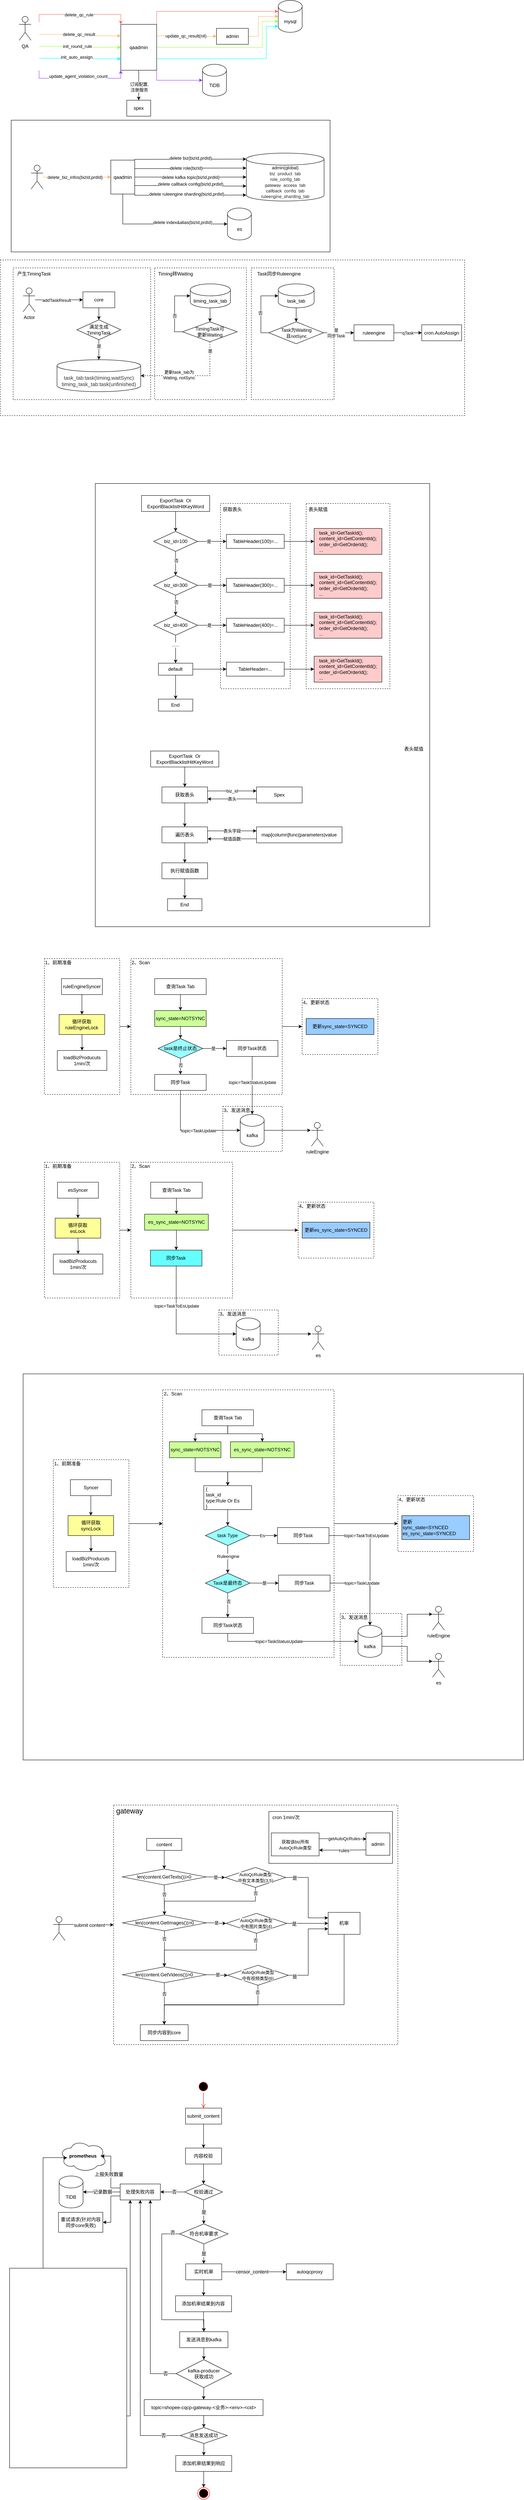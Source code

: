 <mxfile version="19.0.2" type="github">
  <diagram id="uobTdvGDPKRyvpmwHlBW" name="Page-1">
    <mxGraphModel dx="1168" dy="869" grid="1" gridSize="10" guides="1" tooltips="1" connect="1" arrows="1" fold="1" page="1" pageScale="1" pageWidth="827" pageHeight="1169" math="0" shadow="0">
      <root>
        <mxCell id="0" />
        <mxCell id="1" parent="0" />
        <mxCell id="yvo-5cn9b44YyOL_Ef-W-88" value="" style="rounded=0;whiteSpace=wrap;html=1;dashed=1;fontSize=12;" parent="1" vertex="1">
          <mxGeometry x="287.05" y="4530" width="712.95" height="600" as="geometry" />
        </mxCell>
        <mxCell id="yvo-5cn9b44YyOL_Ef-W-66" value="" style="rounded=0;whiteSpace=wrap;html=1;" parent="1" vertex="1">
          <mxGeometry x="676.5" y="4546" width="310" height="130" as="geometry" />
        </mxCell>
        <mxCell id="7WO8q2JZlUFJghjLVw7z-206" value="" style="rounded=0;whiteSpace=wrap;html=1;fillColor=#FFFFFF;" parent="1" vertex="1">
          <mxGeometry x="60" y="3450" width="1255" height="967" as="geometry" />
        </mxCell>
        <mxCell id="7WO8q2JZlUFJghjLVw7z-169" value="" style="rounded=0;whiteSpace=wrap;html=1;dashed=1;" parent="1" vertex="1">
          <mxGeometry x="855.5" y="4050" width="154.5" height="130" as="geometry" />
        </mxCell>
        <mxCell id="7WO8q2JZlUFJghjLVw7z-180" style="edgeStyle=orthogonalEdgeStyle;rounded=0;orthogonalLoop=1;jettySize=auto;html=1;exitX=1;exitY=0.5;exitDx=0;exitDy=0;" parent="1" source="7WO8q2JZlUFJghjLVw7z-170" target="7WO8q2JZlUFJghjLVw7z-175" edge="1">
          <mxGeometry relative="1" as="geometry" />
        </mxCell>
        <mxCell id="7WO8q2JZlUFJghjLVw7z-170" value="" style="rounded=0;whiteSpace=wrap;html=1;dashed=1;" parent="1" vertex="1">
          <mxGeometry x="410" y="3490" width="430" height="670" as="geometry" />
        </mxCell>
        <mxCell id="7WO8q2JZlUFJghjLVw7z-56" value="" style="rounded=0;whiteSpace=wrap;html=1;dashed=1;" parent="1" vertex="1">
          <mxGeometry x="330.26" y="2920" width="254.87" height="340" as="geometry" />
        </mxCell>
        <mxCell id="7WO8q2JZlUFJghjLVw7z-45" value="" style="rounded=0;whiteSpace=wrap;html=1;dashed=1;" parent="1" vertex="1">
          <mxGeometry x="760" y="2510" width="190" height="140" as="geometry" />
        </mxCell>
        <mxCell id="7WO8q2JZlUFJghjLVw7z-44" value="" style="rounded=0;whiteSpace=wrap;html=1;dashed=1;" parent="1" vertex="1">
          <mxGeometry x="560.99" y="2780" width="149.01" height="113" as="geometry" />
        </mxCell>
        <mxCell id="7WO8q2JZlUFJghjLVw7z-46" style="edgeStyle=orthogonalEdgeStyle;rounded=0;orthogonalLoop=1;jettySize=auto;html=1;exitX=1;exitY=0.5;exitDx=0;exitDy=0;entryX=0;entryY=0.5;entryDx=0;entryDy=0;" parent="1" source="7WO8q2JZlUFJghjLVw7z-42" target="7WO8q2JZlUFJghjLVw7z-45" edge="1">
          <mxGeometry relative="1" as="geometry" />
        </mxCell>
        <mxCell id="7WO8q2JZlUFJghjLVw7z-42" value="" style="rounded=0;whiteSpace=wrap;html=1;dashed=1;" parent="1" vertex="1">
          <mxGeometry x="330.26" y="2410" width="379.74" height="340" as="geometry" />
        </mxCell>
        <mxCell id="7WO8q2JZlUFJghjLVw7z-47" style="edgeStyle=orthogonalEdgeStyle;rounded=0;orthogonalLoop=1;jettySize=auto;html=1;exitX=1;exitY=0.5;exitDx=0;exitDy=0;" parent="1" source="7WO8q2JZlUFJghjLVw7z-41" edge="1">
          <mxGeometry relative="1" as="geometry">
            <mxPoint x="330" y="2580" as="targetPoint" />
          </mxGeometry>
        </mxCell>
        <mxCell id="7WO8q2JZlUFJghjLVw7z-41" value="" style="rounded=0;whiteSpace=wrap;html=1;dashed=1;" parent="1" vertex="1">
          <mxGeometry x="113.37" y="2410" width="189" height="340" as="geometry" />
        </mxCell>
        <mxCell id="GQ8E8FGZ-23W65X6d3Sy-111" value="" style="rounded=0;whiteSpace=wrap;html=1;fillColor=#FFFFFF;" parent="1" vertex="1">
          <mxGeometry x="241" y="1220" width="839" height="1110" as="geometry" />
        </mxCell>
        <mxCell id="GQ8E8FGZ-23W65X6d3Sy-48" value="" style="rounded=0;whiteSpace=wrap;html=1;fillColor=#FFFFFF;dashed=1;" parent="1" vertex="1">
          <mxGeometry x="770" y="1270" width="210" height="464" as="geometry" />
        </mxCell>
        <mxCell id="GQ8E8FGZ-23W65X6d3Sy-46" value="" style="rounded=0;whiteSpace=wrap;html=1;fillColor=#FFFFFF;dashed=1;" parent="1" vertex="1">
          <mxGeometry x="555" y="1270" width="175" height="464" as="geometry" />
        </mxCell>
        <mxCell id="CeL9gRLWSD85e0RHvUJz-43" value="" style="rounded=0;whiteSpace=wrap;html=1;dashed=1;" parent="1" vertex="1">
          <mxGeometry x="2.5" y="660" width="1165" height="390" as="geometry" />
        </mxCell>
        <mxCell id="CeL9gRLWSD85e0RHvUJz-34" value="" style="rounded=0;whiteSpace=wrap;html=1;dashed=1;" parent="1" vertex="1">
          <mxGeometry x="632.5" y="680" width="207.5" height="330" as="geometry" />
        </mxCell>
        <mxCell id="CeL9gRLWSD85e0RHvUJz-33" value="" style="rounded=0;whiteSpace=wrap;html=1;dashed=1;" parent="1" vertex="1">
          <mxGeometry x="390" y="680" width="230" height="330" as="geometry" />
        </mxCell>
        <mxCell id="CeL9gRLWSD85e0RHvUJz-32" value="" style="rounded=0;whiteSpace=wrap;html=1;dashed=1;" parent="1" vertex="1">
          <mxGeometry x="35" y="680" width="345" height="330" as="geometry" />
        </mxCell>
        <mxCell id="UNI3ZArGsZeaycdju-B4-52" value="" style="rounded=0;whiteSpace=wrap;html=1;fontFamily=Times New Roman;fontSize=11;" parent="1" vertex="1">
          <mxGeometry x="30" y="310" width="800" height="330" as="geometry" />
        </mxCell>
        <mxCell id="OcwO-sDlrfqJkoljVJBv-6" value="mysql" style="shape=cylinder3;whiteSpace=wrap;html=1;boundedLbl=1;backgroundOutline=1;size=15;" parent="1" vertex="1">
          <mxGeometry x="700" y="10" width="60" height="80" as="geometry" />
        </mxCell>
        <mxCell id="OcwO-sDlrfqJkoljVJBv-7" value="TiDB" style="shape=cylinder3;whiteSpace=wrap;html=1;boundedLbl=1;backgroundOutline=1;size=15;" parent="1" vertex="1">
          <mxGeometry x="510" y="170" width="60" height="80" as="geometry" />
        </mxCell>
        <mxCell id="OcwO-sDlrfqJkoljVJBv-49" style="edgeStyle=orthogonalEdgeStyle;rounded=0;orthogonalLoop=1;jettySize=auto;html=1;exitX=1;exitY=0.25;exitDx=0;exitDy=0;strokeColor=#FFB366;" parent="1" source="OcwO-sDlrfqJkoljVJBv-10" target="OcwO-sDlrfqJkoljVJBv-48" edge="1">
          <mxGeometry relative="1" as="geometry" />
        </mxCell>
        <mxCell id="OcwO-sDlrfqJkoljVJBv-50" value="update_qc_result(nil)" style="edgeLabel;html=1;align=center;verticalAlign=middle;resizable=0;points=[];" parent="OcwO-sDlrfqJkoljVJBv-49" vertex="1" connectable="0">
          <mxGeometry x="0.051" y="-1" relative="1" as="geometry">
            <mxPoint x="-6" y="-2" as="offset" />
          </mxGeometry>
        </mxCell>
        <mxCell id="OcwO-sDlrfqJkoljVJBv-52" style="edgeStyle=orthogonalEdgeStyle;rounded=0;orthogonalLoop=1;jettySize=auto;html=1;exitX=1;exitY=0.5;exitDx=0;exitDy=0;entryX=0;entryY=0;entryDx=0;entryDy=52.5;entryPerimeter=0;strokeColor=#99FF33;" parent="1" source="OcwO-sDlrfqJkoljVJBv-10" target="OcwO-sDlrfqJkoljVJBv-6" edge="1">
          <mxGeometry relative="1" as="geometry">
            <Array as="points">
              <mxPoint x="660" y="128" />
              <mxPoint x="660" y="63" />
            </Array>
          </mxGeometry>
        </mxCell>
        <mxCell id="OcwO-sDlrfqJkoljVJBv-53" style="edgeStyle=orthogonalEdgeStyle;rounded=0;orthogonalLoop=1;jettySize=auto;html=1;exitX=1;exitY=0.75;exitDx=0;exitDy=0;entryX=0;entryY=1;entryDx=0;entryDy=-15;entryPerimeter=0;strokeColor=#00FFFF;" parent="1" source="OcwO-sDlrfqJkoljVJBv-10" target="OcwO-sDlrfqJkoljVJBv-6" edge="1">
          <mxGeometry relative="1" as="geometry">
            <mxPoint x="690" y="120" as="targetPoint" />
            <Array as="points">
              <mxPoint x="670" y="156" />
              <mxPoint x="670" y="75" />
            </Array>
          </mxGeometry>
        </mxCell>
        <mxCell id="OcwO-sDlrfqJkoljVJBv-54" style="edgeStyle=orthogonalEdgeStyle;rounded=0;orthogonalLoop=1;jettySize=auto;html=1;exitX=1;exitY=0;exitDx=0;exitDy=0;entryX=0;entryY=0;entryDx=0;entryDy=27.5;entryPerimeter=0;strokeColor=#FF6666;" parent="1" source="OcwO-sDlrfqJkoljVJBv-10" target="OcwO-sDlrfqJkoljVJBv-6" edge="1">
          <mxGeometry relative="1" as="geometry" />
        </mxCell>
        <mxCell id="OcwO-sDlrfqJkoljVJBv-61" style="edgeStyle=orthogonalEdgeStyle;rounded=0;orthogonalLoop=1;jettySize=auto;html=1;exitX=1;exitY=1;exitDx=0;exitDy=0;fontColor=#FF6666;strokeColor=#9933FF;" parent="1" source="OcwO-sDlrfqJkoljVJBv-10" target="OcwO-sDlrfqJkoljVJBv-7" edge="1">
          <mxGeometry relative="1" as="geometry" />
        </mxCell>
        <mxCell id="zqUFxlJ8VEgJimfr6lBU-2" style="edgeStyle=orthogonalEdgeStyle;rounded=0;orthogonalLoop=1;jettySize=auto;html=1;exitX=0.5;exitY=1;exitDx=0;exitDy=0;entryX=0.5;entryY=0;entryDx=0;entryDy=0;" parent="1" source="OcwO-sDlrfqJkoljVJBv-10" target="zqUFxlJ8VEgJimfr6lBU-1" edge="1">
          <mxGeometry relative="1" as="geometry" />
        </mxCell>
        <mxCell id="zqUFxlJ8VEgJimfr6lBU-3" value="订阅配置,&lt;br&gt;注册服务" style="edgeLabel;html=1;align=center;verticalAlign=middle;resizable=0;points=[];" parent="zqUFxlJ8VEgJimfr6lBU-2" vertex="1" connectable="0">
          <mxGeometry x="0.102" y="1" relative="1" as="geometry">
            <mxPoint as="offset" />
          </mxGeometry>
        </mxCell>
        <mxCell id="OcwO-sDlrfqJkoljVJBv-10" value="qaadmin" style="rounded=0;whiteSpace=wrap;html=1;direction=east;" parent="1" vertex="1">
          <mxGeometry x="305" y="70" width="90" height="115" as="geometry" />
        </mxCell>
        <mxCell id="OcwO-sDlrfqJkoljVJBv-21" style="edgeStyle=orthogonalEdgeStyle;rounded=0;orthogonalLoop=1;jettySize=auto;html=1;entryX=0;entryY=0.25;entryDx=0;entryDy=0;exitX=1;exitY=0.25;exitDx=0;exitDy=0;strokeColor=#FFB366;" parent="1" source="OcwO-sDlrfqJkoljVJBv-29" target="OcwO-sDlrfqJkoljVJBv-10" edge="1">
          <mxGeometry relative="1" as="geometry">
            <mxPoint x="85" y="90" as="targetPoint" />
            <mxPoint x="35" y="90" as="sourcePoint" />
          </mxGeometry>
        </mxCell>
        <mxCell id="OcwO-sDlrfqJkoljVJBv-22" value="delete_qc_result" style="edgeLabel;html=1;align=center;verticalAlign=middle;resizable=0;points=[];" parent="OcwO-sDlrfqJkoljVJBv-21" vertex="1" connectable="0">
          <mxGeometry x="-0.11" y="-4" relative="1" as="geometry">
            <mxPoint x="7" y="-4" as="offset" />
          </mxGeometry>
        </mxCell>
        <mxCell id="OcwO-sDlrfqJkoljVJBv-32" style="edgeStyle=orthogonalEdgeStyle;rounded=0;orthogonalLoop=1;jettySize=auto;html=1;exitX=1;exitY=0.5;exitDx=0;exitDy=0;entryX=0;entryY=0.5;entryDx=0;entryDy=0;strokeColor=#99FF33;" parent="1" source="OcwO-sDlrfqJkoljVJBv-29" target="OcwO-sDlrfqJkoljVJBv-10" edge="1">
          <mxGeometry relative="1" as="geometry" />
        </mxCell>
        <mxCell id="OcwO-sDlrfqJkoljVJBv-33" value="init_round_rule" style="edgeLabel;html=1;align=center;verticalAlign=middle;resizable=0;points=[];" parent="OcwO-sDlrfqJkoljVJBv-32" vertex="1" connectable="0">
          <mxGeometry x="0.15" y="3" relative="1" as="geometry">
            <mxPoint x="-21" as="offset" />
          </mxGeometry>
        </mxCell>
        <mxCell id="OcwO-sDlrfqJkoljVJBv-34" style="edgeStyle=orthogonalEdgeStyle;rounded=0;orthogonalLoop=1;jettySize=auto;html=1;exitX=1;exitY=0.75;exitDx=0;exitDy=0;entryX=0;entryY=0.75;entryDx=0;entryDy=0;strokeColor=#00FFFF;" parent="1" source="OcwO-sDlrfqJkoljVJBv-29" target="OcwO-sDlrfqJkoljVJBv-10" edge="1">
          <mxGeometry relative="1" as="geometry" />
        </mxCell>
        <mxCell id="OcwO-sDlrfqJkoljVJBv-39" value="init_auto_assign" style="edgeLabel;html=1;align=center;verticalAlign=middle;resizable=0;points=[];" parent="OcwO-sDlrfqJkoljVJBv-34" vertex="1" connectable="0">
          <mxGeometry x="0.048" y="3" relative="1" as="geometry">
            <mxPoint x="-13" y="-2" as="offset" />
          </mxGeometry>
        </mxCell>
        <mxCell id="OcwO-sDlrfqJkoljVJBv-36" style="edgeStyle=orthogonalEdgeStyle;rounded=0;orthogonalLoop=1;jettySize=auto;html=1;exitX=1;exitY=0;exitDx=0;exitDy=0;entryX=0;entryY=0;entryDx=0;entryDy=0;strokeColor=#FF6666;" parent="1" source="OcwO-sDlrfqJkoljVJBv-29" target="OcwO-sDlrfqJkoljVJBv-10" edge="1">
          <mxGeometry relative="1" as="geometry" />
        </mxCell>
        <mxCell id="OcwO-sDlrfqJkoljVJBv-37" value="delete_qc_rule" style="edgeLabel;html=1;align=center;verticalAlign=middle;resizable=0;points=[];" parent="OcwO-sDlrfqJkoljVJBv-36" vertex="1" connectable="0">
          <mxGeometry x="0.496" y="-1" relative="1" as="geometry">
            <mxPoint x="-67" as="offset" />
          </mxGeometry>
        </mxCell>
        <mxCell id="OcwO-sDlrfqJkoljVJBv-38" style="edgeStyle=orthogonalEdgeStyle;rounded=0;orthogonalLoop=1;jettySize=auto;html=1;exitX=1;exitY=1;exitDx=0;exitDy=0;entryX=0;entryY=1;entryDx=0;entryDy=0;strokeColor=#9933FF;" parent="1" source="OcwO-sDlrfqJkoljVJBv-29" target="OcwO-sDlrfqJkoljVJBv-10" edge="1">
          <mxGeometry relative="1" as="geometry" />
        </mxCell>
        <mxCell id="OcwO-sDlrfqJkoljVJBv-40" value="update_agent_violation_count" style="edgeLabel;html=1;align=center;verticalAlign=middle;resizable=0;points=[];" parent="OcwO-sDlrfqJkoljVJBv-38" vertex="1" connectable="0">
          <mxGeometry x="0.088" y="1" relative="1" as="geometry">
            <mxPoint x="-16" y="-4" as="offset" />
          </mxGeometry>
        </mxCell>
        <mxCell id="OcwO-sDlrfqJkoljVJBv-29" value="QA" style="rounded=0;whiteSpace=wrap;html=1;direction=east;strokeWidth=0;glass=1;strokeColor=none;" parent="1" vertex="1">
          <mxGeometry x="30" y="65" width="70" height="120" as="geometry" />
        </mxCell>
        <mxCell id="OcwO-sDlrfqJkoljVJBv-51" style="edgeStyle=orthogonalEdgeStyle;rounded=0;orthogonalLoop=1;jettySize=auto;html=1;exitX=1;exitY=0.5;exitDx=0;exitDy=0;entryX=0;entryY=0.5;entryDx=0;entryDy=0;entryPerimeter=0;strokeColor=#FFB366;" parent="1" source="OcwO-sDlrfqJkoljVJBv-48" target="OcwO-sDlrfqJkoljVJBv-6" edge="1">
          <mxGeometry relative="1" as="geometry">
            <Array as="points">
              <mxPoint x="650" y="100" />
              <mxPoint x="650" y="50" />
            </Array>
          </mxGeometry>
        </mxCell>
        <mxCell id="OcwO-sDlrfqJkoljVJBv-48" value="admin" style="rounded=0;whiteSpace=wrap;html=1;" parent="1" vertex="1">
          <mxGeometry x="545" y="80" width="80" height="40" as="geometry" />
        </mxCell>
        <mxCell id="OcwO-sDlrfqJkoljVJBv-58" value="" style="shape=umlActor;verticalLabelPosition=bottom;verticalAlign=top;html=1;outlineConnect=0;fontColor=#FF6666;" parent="1" vertex="1">
          <mxGeometry x="50" y="50" width="30" height="60" as="geometry" />
        </mxCell>
        <mxCell id="zqUFxlJ8VEgJimfr6lBU-1" value="spex" style="rounded=0;whiteSpace=wrap;html=1;" parent="1" vertex="1">
          <mxGeometry x="320" y="260" width="60" height="40" as="geometry" />
        </mxCell>
        <mxCell id="UNI3ZArGsZeaycdju-B4-27" style="edgeStyle=orthogonalEdgeStyle;rounded=0;orthogonalLoop=1;jettySize=auto;html=1;exitX=1;exitY=0.5;exitDx=0;exitDy=0;entryX=0;entryY=0.5;entryDx=0;entryDy=0;entryPerimeter=0;" parent="1" source="UNI3ZArGsZeaycdju-B4-11" target="UNI3ZArGsZeaycdju-B4-29" edge="1">
          <mxGeometry relative="1" as="geometry">
            <mxPoint x="545" y="452.5" as="targetPoint" />
            <Array as="points" />
          </mxGeometry>
        </mxCell>
        <mxCell id="UNI3ZArGsZeaycdju-B4-28" value="delete kafka topic(bizId,prdId)" style="edgeLabel;html=1;align=center;verticalAlign=middle;resizable=0;points=[];" parent="UNI3ZArGsZeaycdju-B4-27" vertex="1" connectable="0">
          <mxGeometry x="-0.002" y="4" relative="1" as="geometry">
            <mxPoint y="4" as="offset" />
          </mxGeometry>
        </mxCell>
        <mxCell id="UNI3ZArGsZeaycdju-B4-37" style="edgeStyle=orthogonalEdgeStyle;rounded=0;orthogonalLoop=1;jettySize=auto;html=1;exitX=1;exitY=0.75;exitDx=0;exitDy=0;entryX=0;entryY=0;entryDx=0;entryDy=82.5;entryPerimeter=0;" parent="1" source="UNI3ZArGsZeaycdju-B4-11" target="UNI3ZArGsZeaycdju-B4-29" edge="1">
          <mxGeometry relative="1" as="geometry" />
        </mxCell>
        <mxCell id="UNI3ZArGsZeaycdju-B4-39" value="delete callback config(bizId,prdId)" style="edgeLabel;html=1;align=center;verticalAlign=middle;resizable=0;points=[];" parent="UNI3ZArGsZeaycdju-B4-37" vertex="1" connectable="0">
          <mxGeometry x="0.2" y="-1" relative="1" as="geometry">
            <mxPoint x="-28" y="-6" as="offset" />
          </mxGeometry>
        </mxCell>
        <mxCell id="UNI3ZArGsZeaycdju-B4-40" style="edgeStyle=orthogonalEdgeStyle;rounded=0;orthogonalLoop=1;jettySize=auto;html=1;exitX=1;exitY=0;exitDx=0;exitDy=0;entryX=0;entryY=0;entryDx=0;entryDy=15;entryPerimeter=0;" parent="1" source="UNI3ZArGsZeaycdju-B4-11" target="UNI3ZArGsZeaycdju-B4-29" edge="1">
          <mxGeometry relative="1" as="geometry">
            <Array as="points">
              <mxPoint x="340" y="408" />
              <mxPoint x="360" y="408" />
            </Array>
          </mxGeometry>
        </mxCell>
        <mxCell id="UNI3ZArGsZeaycdju-B4-41" value="delete biz(bizId,prdId)" style="edgeLabel;html=1;align=center;verticalAlign=middle;resizable=0;points=[];" parent="UNI3ZArGsZeaycdju-B4-40" vertex="1" connectable="0">
          <mxGeometry x="-0.279" y="3" relative="1" as="geometry">
            <mxPoint x="40" as="offset" />
          </mxGeometry>
        </mxCell>
        <mxCell id="UNI3ZArGsZeaycdju-B4-42" style="edgeStyle=orthogonalEdgeStyle;rounded=0;orthogonalLoop=1;jettySize=auto;html=1;exitX=1;exitY=0.25;exitDx=0;exitDy=0;entryX=0;entryY=0;entryDx=0;entryDy=37.5;entryPerimeter=0;" parent="1" source="UNI3ZArGsZeaycdju-B4-11" target="UNI3ZArGsZeaycdju-B4-29" edge="1">
          <mxGeometry relative="1" as="geometry" />
        </mxCell>
        <mxCell id="UNI3ZArGsZeaycdju-B4-43" value="delete role(bizId)" style="edgeLabel;html=1;align=center;verticalAlign=middle;resizable=0;points=[];" parent="UNI3ZArGsZeaycdju-B4-42" vertex="1" connectable="0">
          <mxGeometry x="0.298" relative="1" as="geometry">
            <mxPoint x="-52" as="offset" />
          </mxGeometry>
        </mxCell>
        <mxCell id="UNI3ZArGsZeaycdju-B4-46" style="edgeStyle=orthogonalEdgeStyle;rounded=0;orthogonalLoop=1;jettySize=auto;html=1;exitX=0.5;exitY=1;exitDx=0;exitDy=0;entryX=0;entryY=0.5;entryDx=0;entryDy=0;entryPerimeter=0;" parent="1" source="UNI3ZArGsZeaycdju-B4-11" target="UNI3ZArGsZeaycdju-B4-45" edge="1">
          <mxGeometry relative="1" as="geometry" />
        </mxCell>
        <mxCell id="UNI3ZArGsZeaycdju-B4-47" value="delete index&amp;amp;alias(bizId,prdId)" style="edgeLabel;html=1;align=center;verticalAlign=middle;resizable=0;points=[];" parent="UNI3ZArGsZeaycdju-B4-46" vertex="1" connectable="0">
          <mxGeometry x="0.33" y="4" relative="1" as="geometry">
            <mxPoint as="offset" />
          </mxGeometry>
        </mxCell>
        <mxCell id="UNI3ZArGsZeaycdju-B4-50" style="edgeStyle=orthogonalEdgeStyle;rounded=0;orthogonalLoop=1;jettySize=auto;html=1;exitX=1;exitY=1;exitDx=0;exitDy=0;entryX=0;entryY=1;entryDx=0;entryDy=-15;entryPerimeter=0;fontFamily=Times New Roman;fontSize=11;" parent="1" source="UNI3ZArGsZeaycdju-B4-11" target="UNI3ZArGsZeaycdju-B4-29" edge="1">
          <mxGeometry relative="1" as="geometry">
            <Array as="points">
              <mxPoint x="340" y="498" />
              <mxPoint x="480" y="498" />
            </Array>
          </mxGeometry>
        </mxCell>
        <mxCell id="UNI3ZArGsZeaycdju-B4-51" value="&lt;span style=&quot;font-family: &amp;#34;helvetica&amp;#34;&quot;&gt;delete ruleengine sharding(bizId,prdId)&lt;/span&gt;" style="edgeLabel;html=1;align=center;verticalAlign=middle;resizable=0;points=[];fontSize=11;fontFamily=Times New Roman;" parent="UNI3ZArGsZeaycdju-B4-50" vertex="1" connectable="0">
          <mxGeometry x="-0.301" y="-3" relative="1" as="geometry">
            <mxPoint x="34" y="-6" as="offset" />
          </mxGeometry>
        </mxCell>
        <mxCell id="UNI3ZArGsZeaycdju-B4-11" value="qaadmin" style="rounded=0;whiteSpace=wrap;html=1;direction=east;" parent="1" vertex="1">
          <mxGeometry x="280" y="410" width="60" height="85" as="geometry" />
        </mxCell>
        <mxCell id="UNI3ZArGsZeaycdju-B4-12" style="edgeStyle=orthogonalEdgeStyle;rounded=0;orthogonalLoop=1;jettySize=auto;html=1;strokeColor=#FFB366;" parent="1" source="UNI3ZArGsZeaycdju-B4-24" target="UNI3ZArGsZeaycdju-B4-11" edge="1">
          <mxGeometry relative="1" as="geometry">
            <mxPoint x="75" y="470" as="targetPoint" />
            <mxPoint x="130" y="453" as="sourcePoint" />
          </mxGeometry>
        </mxCell>
        <mxCell id="UNI3ZArGsZeaycdju-B4-53" value="&lt;span style=&quot;font-family: &amp;#34;helvetica&amp;#34;&quot;&gt;delete_biz_infos(bizId,prdId)&lt;/span&gt;" style="edgeLabel;html=1;align=center;verticalAlign=middle;resizable=0;points=[];fontSize=11;fontFamily=Times New Roman;" parent="UNI3ZArGsZeaycdju-B4-12" vertex="1" connectable="0">
          <mxGeometry x="-0.155" relative="1" as="geometry">
            <mxPoint x="8" as="offset" />
          </mxGeometry>
        </mxCell>
        <mxCell id="UNI3ZArGsZeaycdju-B4-24" value="" style="shape=umlActor;verticalLabelPosition=bottom;verticalAlign=top;html=1;outlineConnect=0;fontColor=#FF6666;" parent="1" vertex="1">
          <mxGeometry x="80" y="422.5" width="30" height="60" as="geometry" />
        </mxCell>
        <mxCell id="UNI3ZArGsZeaycdju-B4-29" value="&lt;font style=&quot;font-size: 11px&quot;&gt;admin(global)&lt;br&gt;&lt;span style=&quot;color: rgb(32 , 35 , 37) ; font-family: &amp;#34;helvetica neue&amp;#34; , &amp;#34;helvetica&amp;#34; , &amp;#34;arial&amp;#34; , &amp;#34;microsoft yahei&amp;#34; , &amp;#34;hiragino sans gb&amp;#34; , &amp;#34;heiti sc&amp;#34; , &amp;#34;wenquanyi micro hei&amp;#34; , sans-serif ; text-align: left ; background-color: rgb(255 , 255 , 255)&quot;&gt;&lt;font&gt;biz_product_tab&lt;br&gt;&lt;/font&gt;&lt;/span&gt;&lt;span style=&quot;color: rgb(32 , 35 , 37) ; font-family: &amp;#34;helvetica neue&amp;#34; , &amp;#34;helvetica&amp;#34; , &amp;#34;arial&amp;#34; , &amp;#34;microsoft yahei&amp;#34; , &amp;#34;hiragino sans gb&amp;#34; , &amp;#34;heiti sc&amp;#34; , &amp;#34;wenquanyi micro hei&amp;#34; , sans-serif ; text-align: left ; background-color: rgb(255 , 255 , 255)&quot;&gt;role_config_tab&lt;/span&gt;&lt;span style=&quot;color: rgb(32 , 35 , 37) ; font-family: &amp;#34;helvetica neue&amp;#34; , &amp;#34;helvetica&amp;#34; , &amp;#34;arial&amp;#34; , &amp;#34;microsoft yahei&amp;#34; , &amp;#34;hiragino sans gb&amp;#34; , &amp;#34;heiti sc&amp;#34; , &amp;#34;wenquanyi micro hei&amp;#34; , sans-serif ; text-align: left ; background-color: rgb(255 , 255 , 255)&quot;&gt;&lt;font&gt;&lt;br&gt;gateway_access_tab&lt;br&gt;&lt;/font&gt;&lt;/span&gt;&lt;span style=&quot;color: rgb(32 , 35 , 37) ; font-family: &amp;#34;helvetica neue&amp;#34; , &amp;#34;helvetica&amp;#34; , &amp;#34;arial&amp;#34; , &amp;#34;microsoft yahei&amp;#34; , &amp;#34;hiragino sans gb&amp;#34; , &amp;#34;heiti sc&amp;#34; , &amp;#34;wenquanyi micro hei&amp;#34; , sans-serif ; text-align: left ; background-color: rgb(255 , 255 , 255)&quot;&gt;callback_config_tab&lt;/span&gt;&lt;span style=&quot;color: rgb(32 , 35 , 37) ; font-family: &amp;#34;helvetica neue&amp;#34; , &amp;#34;helvetica&amp;#34; , &amp;#34;arial&amp;#34; , &amp;#34;microsoft yahei&amp;#34; , &amp;#34;hiragino sans gb&amp;#34; , &amp;#34;heiti sc&amp;#34; , &amp;#34;wenquanyi micro hei&amp;#34; , sans-serif ; text-align: left ; background-color: rgb(255 , 255 , 255)&quot;&gt;&lt;font&gt;&lt;br&gt;ruleengine_sharding_tab&lt;/font&gt;&lt;/span&gt;&lt;/font&gt;&lt;span&gt;&lt;br&gt;&lt;/span&gt;" style="shape=cylinder3;whiteSpace=wrap;html=1;boundedLbl=1;backgroundOutline=1;size=15;" parent="1" vertex="1">
          <mxGeometry x="620" y="392.5" width="195" height="120" as="geometry" />
        </mxCell>
        <mxCell id="UNI3ZArGsZeaycdju-B4-45" value="es" style="shape=cylinder3;whiteSpace=wrap;html=1;boundedLbl=1;backgroundOutline=1;size=15;" parent="1" vertex="1">
          <mxGeometry x="572.5" y="530" width="60" height="80" as="geometry" />
        </mxCell>
        <mxCell id="CeL9gRLWSD85e0RHvUJz-4" style="edgeStyle=orthogonalEdgeStyle;rounded=0;orthogonalLoop=1;jettySize=auto;html=1;entryX=0;entryY=0.5;entryDx=0;entryDy=0;" parent="1" source="CeL9gRLWSD85e0RHvUJz-1" target="CeL9gRLWSD85e0RHvUJz-2" edge="1">
          <mxGeometry relative="1" as="geometry" />
        </mxCell>
        <mxCell id="CeL9gRLWSD85e0RHvUJz-5" value="addTaskResult" style="edgeLabel;html=1;align=center;verticalAlign=middle;resizable=0;points=[];" parent="CeL9gRLWSD85e0RHvUJz-4" vertex="1" connectable="0">
          <mxGeometry x="-0.097" y="-1" relative="1" as="geometry">
            <mxPoint as="offset" />
          </mxGeometry>
        </mxCell>
        <mxCell id="CeL9gRLWSD85e0RHvUJz-1" value="Actor" style="shape=umlActor;verticalLabelPosition=bottom;verticalAlign=top;html=1;outlineConnect=0;direction=east;" parent="1" vertex="1">
          <mxGeometry x="60" y="730" width="30" height="60" as="geometry" />
        </mxCell>
        <mxCell id="CeL9gRLWSD85e0RHvUJz-10" style="edgeStyle=orthogonalEdgeStyle;rounded=0;orthogonalLoop=1;jettySize=auto;html=1;exitX=0.5;exitY=1;exitDx=0;exitDy=0;entryX=0.5;entryY=0;entryDx=0;entryDy=0;" parent="1" source="CeL9gRLWSD85e0RHvUJz-2" target="CeL9gRLWSD85e0RHvUJz-9" edge="1">
          <mxGeometry relative="1" as="geometry" />
        </mxCell>
        <mxCell id="CeL9gRLWSD85e0RHvUJz-2" value="core" style="rounded=0;whiteSpace=wrap;html=1;" parent="1" vertex="1">
          <mxGeometry x="210" y="740" width="80" height="40" as="geometry" />
        </mxCell>
        <mxCell id="CeL9gRLWSD85e0RHvUJz-6" value="&lt;span style=&quot;color: rgb(50 , 50 , 50) ; font-size: 13px ; background-color: rgba(255 , 255 , 255 , 0.01)&quot;&gt;task_tab:task(timing,waitSync)&lt;br&gt;&lt;/span&gt;&lt;span style=&quot;color: rgb(50 , 50 , 50) ; font-size: 13px ; background-color: rgba(255 , 255 , 255 , 0.01)&quot;&gt;timing_task_tab:task(unfinished)&lt;/span&gt;&lt;span style=&quot;color: rgb(50 , 50 , 50) ; font-size: 13px ; background-color: rgba(255 , 255 , 255 , 0.01)&quot;&gt;&lt;br&gt;&lt;/span&gt;" style="shape=cylinder3;whiteSpace=wrap;html=1;boundedLbl=1;backgroundOutline=1;size=15;" parent="1" vertex="1">
          <mxGeometry x="145" y="910" width="210" height="80" as="geometry" />
        </mxCell>
        <mxCell id="CeL9gRLWSD85e0RHvUJz-11" style="edgeStyle=orthogonalEdgeStyle;rounded=0;orthogonalLoop=1;jettySize=auto;html=1;entryX=0.5;entryY=0;entryDx=0;entryDy=0;entryPerimeter=0;" parent="1" source="CeL9gRLWSD85e0RHvUJz-9" target="CeL9gRLWSD85e0RHvUJz-6" edge="1">
          <mxGeometry relative="1" as="geometry" />
        </mxCell>
        <mxCell id="CeL9gRLWSD85e0RHvUJz-12" value="是" style="edgeLabel;html=1;align=center;verticalAlign=middle;resizable=0;points=[];" parent="CeL9gRLWSD85e0RHvUJz-11" vertex="1" connectable="0">
          <mxGeometry x="-0.36" y="4" relative="1" as="geometry">
            <mxPoint x="-4" as="offset" />
          </mxGeometry>
        </mxCell>
        <mxCell id="CeL9gRLWSD85e0RHvUJz-9" value="满足生成TimingTask" style="rhombus;whiteSpace=wrap;html=1;" parent="1" vertex="1">
          <mxGeometry x="195" y="810" width="110" height="50" as="geometry" />
        </mxCell>
        <mxCell id="CeL9gRLWSD85e0RHvUJz-18" value="否" style="edgeStyle=orthogonalEdgeStyle;rounded=0;orthogonalLoop=1;jettySize=auto;html=1;exitX=0;exitY=0.5;exitDx=0;exitDy=0;entryX=0;entryY=0.5;entryDx=0;entryDy=0;entryPerimeter=0;" parent="1" source="CeL9gRLWSD85e0RHvUJz-13" target="CeL9gRLWSD85e0RHvUJz-17" edge="1">
          <mxGeometry x="-0.196" relative="1" as="geometry">
            <mxPoint as="offset" />
          </mxGeometry>
        </mxCell>
        <mxCell id="CeL9gRLWSD85e0RHvUJz-19" style="edgeStyle=orthogonalEdgeStyle;rounded=0;orthogonalLoop=1;jettySize=auto;html=1;entryX=1;entryY=0.5;entryDx=0;entryDy=0;entryPerimeter=0;dashed=1;" parent="1" source="CeL9gRLWSD85e0RHvUJz-13" target="CeL9gRLWSD85e0RHvUJz-6" edge="1">
          <mxGeometry relative="1" as="geometry">
            <Array as="points">
              <mxPoint x="529" y="950" />
            </Array>
          </mxGeometry>
        </mxCell>
        <mxCell id="CeL9gRLWSD85e0RHvUJz-20" value="是" style="edgeLabel;html=1;align=center;verticalAlign=middle;resizable=0;points=[];" parent="CeL9gRLWSD85e0RHvUJz-19" vertex="1" connectable="0">
          <mxGeometry x="-0.825" y="3" relative="1" as="geometry">
            <mxPoint x="-3" as="offset" />
          </mxGeometry>
        </mxCell>
        <mxCell id="CeL9gRLWSD85e0RHvUJz-21" value="更新task_tab为&lt;br&gt;Wating, notSync" style="edgeLabel;html=1;align=center;verticalAlign=middle;resizable=0;points=[];" parent="CeL9gRLWSD85e0RHvUJz-19" vertex="1" connectable="0">
          <mxGeometry x="0.084" y="-2" relative="1" as="geometry">
            <mxPoint x="-23" as="offset" />
          </mxGeometry>
        </mxCell>
        <mxCell id="CeL9gRLWSD85e0RHvUJz-13" value="TimingTask可&lt;br&gt;更新Waiting" style="rhombus;whiteSpace=wrap;html=1;" parent="1" vertex="1">
          <mxGeometry x="460" y="815" width="137" height="50" as="geometry" />
        </mxCell>
        <mxCell id="CeL9gRLWSD85e0RHvUJz-16" style="edgeStyle=orthogonalEdgeStyle;rounded=0;orthogonalLoop=1;jettySize=auto;html=1;entryX=0.5;entryY=0;entryDx=0;entryDy=0;" parent="1" target="CeL9gRLWSD85e0RHvUJz-13" edge="1">
          <mxGeometry relative="1" as="geometry">
            <mxPoint x="528.5" y="775" as="sourcePoint" />
          </mxGeometry>
        </mxCell>
        <mxCell id="CeL9gRLWSD85e0RHvUJz-17" value="&lt;span&gt;timing_task_tab&lt;/span&gt;" style="shape=cylinder3;whiteSpace=wrap;html=1;boundedLbl=1;backgroundOutline=1;size=15;" parent="1" vertex="1">
          <mxGeometry x="479.25" y="720" width="100.75" height="60" as="geometry" />
        </mxCell>
        <mxCell id="CeL9gRLWSD85e0RHvUJz-25" style="edgeStyle=orthogonalEdgeStyle;rounded=0;orthogonalLoop=1;jettySize=auto;html=1;entryX=0.5;entryY=0;entryDx=0;entryDy=0;" parent="1" source="CeL9gRLWSD85e0RHvUJz-23" target="CeL9gRLWSD85e0RHvUJz-24" edge="1">
          <mxGeometry relative="1" as="geometry" />
        </mxCell>
        <mxCell id="CeL9gRLWSD85e0RHvUJz-23" value="task_tab" style="shape=cylinder3;whiteSpace=wrap;html=1;boundedLbl=1;backgroundOutline=1;size=15;" parent="1" vertex="1">
          <mxGeometry x="700" y="720" width="90" height="60" as="geometry" />
        </mxCell>
        <mxCell id="CeL9gRLWSD85e0RHvUJz-26" style="edgeStyle=orthogonalEdgeStyle;rounded=0;orthogonalLoop=1;jettySize=auto;html=1;exitX=0;exitY=0.5;exitDx=0;exitDy=0;entryX=0;entryY=0.5;entryDx=0;entryDy=0;entryPerimeter=0;" parent="1" source="CeL9gRLWSD85e0RHvUJz-24" target="CeL9gRLWSD85e0RHvUJz-23" edge="1">
          <mxGeometry relative="1" as="geometry" />
        </mxCell>
        <mxCell id="CeL9gRLWSD85e0RHvUJz-29" value="否" style="edgeLabel;html=1;align=center;verticalAlign=middle;resizable=0;points=[];" parent="CeL9gRLWSD85e0RHvUJz-26" vertex="1" connectable="0">
          <mxGeometry x="-0.109" y="2" relative="1" as="geometry">
            <mxPoint as="offset" />
          </mxGeometry>
        </mxCell>
        <mxCell id="CeL9gRLWSD85e0RHvUJz-41" style="edgeStyle=orthogonalEdgeStyle;rounded=0;orthogonalLoop=1;jettySize=auto;html=1;entryX=0;entryY=0.5;entryDx=0;entryDy=0;" parent="1" source="CeL9gRLWSD85e0RHvUJz-24" target="CeL9gRLWSD85e0RHvUJz-27" edge="1">
          <mxGeometry relative="1" as="geometry" />
        </mxCell>
        <mxCell id="CeL9gRLWSD85e0RHvUJz-42" value="是&lt;br&gt;同步Task" style="edgeLabel;html=1;align=center;verticalAlign=middle;resizable=0;points=[];" parent="CeL9gRLWSD85e0RHvUJz-41" vertex="1" connectable="0">
          <mxGeometry x="0.177" y="-1" relative="1" as="geometry">
            <mxPoint x="-14" y="-1" as="offset" />
          </mxGeometry>
        </mxCell>
        <mxCell id="CeL9gRLWSD85e0RHvUJz-24" value="Task为Waiting&lt;br&gt;且&lt;span style=&quot;font-size: 11px ; background-color: rgb(255 , 255 , 255)&quot;&gt;notSync&lt;/span&gt;" style="rhombus;whiteSpace=wrap;html=1;" parent="1" vertex="1">
          <mxGeometry x="676.5" y="815" width="137" height="55" as="geometry" />
        </mxCell>
        <mxCell id="CeL9gRLWSD85e0RHvUJz-49" value="qTask" style="edgeStyle=orthogonalEdgeStyle;rounded=0;orthogonalLoop=1;jettySize=auto;html=1;exitX=1;exitY=0.5;exitDx=0;exitDy=0;entryX=0;entryY=0.5;entryDx=0;entryDy=0;" parent="1" source="CeL9gRLWSD85e0RHvUJz-27" target="CeL9gRLWSD85e0RHvUJz-48" edge="1">
          <mxGeometry relative="1" as="geometry" />
        </mxCell>
        <mxCell id="CeL9gRLWSD85e0RHvUJz-27" value="ruleengine" style="rounded=0;whiteSpace=wrap;html=1;" parent="1" vertex="1">
          <mxGeometry x="890" y="822.5" width="100" height="40" as="geometry" />
        </mxCell>
        <mxCell id="CeL9gRLWSD85e0RHvUJz-38" value="产生TimingTask" style="text;html=1;strokeColor=none;fillColor=none;align=center;verticalAlign=middle;whiteSpace=wrap;rounded=0;dashed=1;" parent="1" vertex="1">
          <mxGeometry x="35" y="680" width="105" height="30" as="geometry" />
        </mxCell>
        <mxCell id="CeL9gRLWSD85e0RHvUJz-39" value="Timing转Waiting" style="text;html=1;strokeColor=none;fillColor=none;align=center;verticalAlign=middle;whiteSpace=wrap;rounded=0;dashed=1;" parent="1" vertex="1">
          <mxGeometry x="390" y="680" width="105" height="30" as="geometry" />
        </mxCell>
        <mxCell id="CeL9gRLWSD85e0RHvUJz-40" value="Task同步Ruleengine" style="text;html=1;strokeColor=none;fillColor=none;align=center;verticalAlign=middle;whiteSpace=wrap;rounded=0;dashed=1;" parent="1" vertex="1">
          <mxGeometry x="632.5" y="680" width="137.5" height="30" as="geometry" />
        </mxCell>
        <mxCell id="CeL9gRLWSD85e0RHvUJz-48" value="cron.AutoAssign" style="rounded=0;whiteSpace=wrap;html=1;" parent="1" vertex="1">
          <mxGeometry x="1060" y="822.5" width="100" height="40" as="geometry" />
        </mxCell>
        <mxCell id="GQ8E8FGZ-23W65X6d3Sy-8" style="edgeStyle=orthogonalEdgeStyle;rounded=0;orthogonalLoop=1;jettySize=auto;html=1;exitX=0.5;exitY=1;exitDx=0;exitDy=0;entryX=0.5;entryY=0;entryDx=0;entryDy=0;" parent="1" source="GQ8E8FGZ-23W65X6d3Sy-2" target="GQ8E8FGZ-23W65X6d3Sy-4" edge="1">
          <mxGeometry relative="1" as="geometry" />
        </mxCell>
        <mxCell id="GQ8E8FGZ-23W65X6d3Sy-14" value="否" style="edgeLabel;html=1;align=center;verticalAlign=middle;resizable=0;points=[];" parent="GQ8E8FGZ-23W65X6d3Sy-8" vertex="1" connectable="0">
          <mxGeometry x="-0.236" y="1" relative="1" as="geometry">
            <mxPoint as="offset" />
          </mxGeometry>
        </mxCell>
        <mxCell id="GQ8E8FGZ-23W65X6d3Sy-37" style="edgeStyle=orthogonalEdgeStyle;rounded=0;orthogonalLoop=1;jettySize=auto;html=1;exitX=1;exitY=0.5;exitDx=0;exitDy=0;" parent="1" source="GQ8E8FGZ-23W65X6d3Sy-2" target="GQ8E8FGZ-23W65X6d3Sy-30" edge="1">
          <mxGeometry relative="1" as="geometry" />
        </mxCell>
        <mxCell id="GQ8E8FGZ-23W65X6d3Sy-39" value="是" style="edgeLabel;html=1;align=center;verticalAlign=middle;resizable=0;points=[];" parent="GQ8E8FGZ-23W65X6d3Sy-37" vertex="1" connectable="0">
          <mxGeometry x="-0.208" relative="1" as="geometry">
            <mxPoint as="offset" />
          </mxGeometry>
        </mxCell>
        <mxCell id="GQ8E8FGZ-23W65X6d3Sy-2" value="biz_id=100" style="rhombus;whiteSpace=wrap;html=1;" parent="1" vertex="1">
          <mxGeometry x="387.5" y="1340" width="110" height="50" as="geometry" />
        </mxCell>
        <mxCell id="GQ8E8FGZ-23W65X6d3Sy-9" style="edgeStyle=orthogonalEdgeStyle;rounded=0;orthogonalLoop=1;jettySize=auto;html=1;exitX=0.5;exitY=1;exitDx=0;exitDy=0;entryX=0.5;entryY=0;entryDx=0;entryDy=0;" parent="1" source="GQ8E8FGZ-23W65X6d3Sy-4" target="GQ8E8FGZ-23W65X6d3Sy-5" edge="1">
          <mxGeometry relative="1" as="geometry" />
        </mxCell>
        <mxCell id="GQ8E8FGZ-23W65X6d3Sy-16" value="否" style="edgeLabel;html=1;align=center;verticalAlign=middle;resizable=0;points=[];" parent="GQ8E8FGZ-23W65X6d3Sy-9" vertex="1" connectable="0">
          <mxGeometry x="-0.324" y="1" relative="1" as="geometry">
            <mxPoint as="offset" />
          </mxGeometry>
        </mxCell>
        <mxCell id="GQ8E8FGZ-23W65X6d3Sy-35" style="edgeStyle=orthogonalEdgeStyle;rounded=0;orthogonalLoop=1;jettySize=auto;html=1;exitX=1;exitY=0.5;exitDx=0;exitDy=0;" parent="1" source="GQ8E8FGZ-23W65X6d3Sy-4" target="GQ8E8FGZ-23W65X6d3Sy-31" edge="1">
          <mxGeometry relative="1" as="geometry" />
        </mxCell>
        <mxCell id="GQ8E8FGZ-23W65X6d3Sy-40" value="是" style="edgeLabel;html=1;align=center;verticalAlign=middle;resizable=0;points=[];" parent="GQ8E8FGZ-23W65X6d3Sy-35" vertex="1" connectable="0">
          <mxGeometry x="-0.098" y="-2" relative="1" as="geometry">
            <mxPoint x="-2" y="-2" as="offset" />
          </mxGeometry>
        </mxCell>
        <mxCell id="GQ8E8FGZ-23W65X6d3Sy-4" value="biz_id=300" style="rhombus;whiteSpace=wrap;html=1;" parent="1" vertex="1">
          <mxGeometry x="387.5" y="1450" width="110" height="50" as="geometry" />
        </mxCell>
        <mxCell id="GQ8E8FGZ-23W65X6d3Sy-22" style="edgeStyle=orthogonalEdgeStyle;rounded=0;orthogonalLoop=1;jettySize=auto;html=1;exitX=0.5;exitY=1;exitDx=0;exitDy=0;entryX=0.5;entryY=0;entryDx=0;entryDy=0;" parent="1" source="GQ8E8FGZ-23W65X6d3Sy-5" target="GQ8E8FGZ-23W65X6d3Sy-21" edge="1">
          <mxGeometry relative="1" as="geometry" />
        </mxCell>
        <mxCell id="GQ8E8FGZ-23W65X6d3Sy-23" value="......" style="edgeLabel;html=1;align=center;verticalAlign=middle;resizable=0;points=[];" parent="GQ8E8FGZ-23W65X6d3Sy-22" vertex="1" connectable="0">
          <mxGeometry x="-0.312" y="-1" relative="1" as="geometry">
            <mxPoint as="offset" />
          </mxGeometry>
        </mxCell>
        <mxCell id="GQ8E8FGZ-23W65X6d3Sy-33" style="edgeStyle=orthogonalEdgeStyle;rounded=0;orthogonalLoop=1;jettySize=auto;html=1;exitX=1;exitY=0.5;exitDx=0;exitDy=0;entryX=0;entryY=0.5;entryDx=0;entryDy=0;" parent="1" source="GQ8E8FGZ-23W65X6d3Sy-5" target="GQ8E8FGZ-23W65X6d3Sy-32" edge="1">
          <mxGeometry relative="1" as="geometry" />
        </mxCell>
        <mxCell id="GQ8E8FGZ-23W65X6d3Sy-41" value="是" style="edgeLabel;html=1;align=center;verticalAlign=middle;resizable=0;points=[];" parent="GQ8E8FGZ-23W65X6d3Sy-33" vertex="1" connectable="0">
          <mxGeometry x="-0.181" relative="1" as="geometry">
            <mxPoint as="offset" />
          </mxGeometry>
        </mxCell>
        <mxCell id="GQ8E8FGZ-23W65X6d3Sy-5" value="biz_id=400" style="rhombus;whiteSpace=wrap;html=1;" parent="1" vertex="1">
          <mxGeometry x="387.5" y="1550" width="110" height="50" as="geometry" />
        </mxCell>
        <mxCell id="GQ8E8FGZ-23W65X6d3Sy-6" value="&lt;div style=&quot;text-align: left;&quot;&gt;&lt;span style=&quot;background-color: initial;&quot;&gt;task_id=GetTaskId();&lt;/span&gt;&lt;/div&gt;&lt;div style=&quot;text-align: left;&quot;&gt;&lt;span style=&quot;background-color: initial;&quot;&gt;content_id=GetContentId();&lt;/span&gt;&lt;/div&gt;&lt;div style=&quot;text-align: left;&quot;&gt;&lt;span style=&quot;background-color: initial;&quot;&gt;order_id=GetOrderId();&lt;/span&gt;&lt;/div&gt;&lt;div style=&quot;text-align: left;&quot;&gt;&lt;span style=&quot;background-color: initial;&quot;&gt;...&lt;/span&gt;&lt;/div&gt;" style="rounded=0;whiteSpace=wrap;html=1;fillColor=#FFCCCC;" parent="1" vertex="1">
          <mxGeometry x="790" y="1332.5" width="170" height="65" as="geometry" />
        </mxCell>
        <mxCell id="GQ8E8FGZ-23W65X6d3Sy-10" value="&lt;div style=&quot;text-align: left;&quot;&gt;&lt;span style=&quot;background-color: initial;&quot;&gt;task_id=GetTaskId();&lt;/span&gt;&lt;/div&gt;&lt;div style=&quot;text-align: left;&quot;&gt;&lt;span style=&quot;background-color: initial;&quot;&gt;content_id=GetContentId();&lt;/span&gt;&lt;/div&gt;&lt;div style=&quot;text-align: left;&quot;&gt;&lt;span style=&quot;background-color: initial;&quot;&gt;order_id=GetOrderId();&lt;/span&gt;&lt;/div&gt;&lt;div style=&quot;text-align: left;&quot;&gt;&lt;span style=&quot;background-color: initial;&quot;&gt;...&lt;/span&gt;&lt;/div&gt;" style="rounded=0;whiteSpace=wrap;html=1;fillColor=#FFCCCC;" parent="1" vertex="1">
          <mxGeometry x="790" y="1442.5" width="170" height="65" as="geometry" />
        </mxCell>
        <mxCell id="GQ8E8FGZ-23W65X6d3Sy-12" value="&lt;div style=&quot;text-align: left;&quot;&gt;&lt;span style=&quot;background-color: initial;&quot;&gt;task_id=GetTaskId();&lt;/span&gt;&lt;/div&gt;&lt;div style=&quot;text-align: left;&quot;&gt;&lt;span style=&quot;background-color: initial;&quot;&gt;content_id=GetContentId();&lt;/span&gt;&lt;/div&gt;&lt;div style=&quot;text-align: left;&quot;&gt;&lt;span style=&quot;background-color: initial;&quot;&gt;order_id=GetOrderId();&lt;/span&gt;&lt;/div&gt;&lt;div style=&quot;text-align: left;&quot;&gt;&lt;span style=&quot;background-color: initial;&quot;&gt;...&lt;/span&gt;&lt;/div&gt;" style="rounded=0;whiteSpace=wrap;html=1;fillColor=#FFCCCC;" parent="1" vertex="1">
          <mxGeometry x="790" y="1542.5" width="170" height="65" as="geometry" />
        </mxCell>
        <mxCell id="GQ8E8FGZ-23W65X6d3Sy-20" style="edgeStyle=orthogonalEdgeStyle;rounded=0;orthogonalLoop=1;jettySize=auto;html=1;exitX=0.5;exitY=1;exitDx=0;exitDy=0;entryX=0.5;entryY=0;entryDx=0;entryDy=0;" parent="1" source="GQ8E8FGZ-23W65X6d3Sy-19" target="GQ8E8FGZ-23W65X6d3Sy-2" edge="1">
          <mxGeometry relative="1" as="geometry" />
        </mxCell>
        <mxCell id="GQ8E8FGZ-23W65X6d3Sy-19" value="ExportTask&amp;nbsp; Or&lt;br&gt;ExportBlacklistHitKeyWord" style="rounded=0;whiteSpace=wrap;html=1;" parent="1" vertex="1">
          <mxGeometry x="357.01" y="1250" width="171" height="40" as="geometry" />
        </mxCell>
        <mxCell id="GQ8E8FGZ-23W65X6d3Sy-28" style="edgeStyle=orthogonalEdgeStyle;rounded=0;orthogonalLoop=1;jettySize=auto;html=1;exitX=0.5;exitY=1;exitDx=0;exitDy=0;" parent="1" source="GQ8E8FGZ-23W65X6d3Sy-21" target="GQ8E8FGZ-23W65X6d3Sy-27" edge="1">
          <mxGeometry relative="1" as="geometry" />
        </mxCell>
        <mxCell id="GQ8E8FGZ-23W65X6d3Sy-44" style="edgeStyle=orthogonalEdgeStyle;rounded=0;orthogonalLoop=1;jettySize=auto;html=1;exitX=1;exitY=0.5;exitDx=0;exitDy=0;entryX=0;entryY=0.5;entryDx=0;entryDy=0;" parent="1" source="GQ8E8FGZ-23W65X6d3Sy-21" target="GQ8E8FGZ-23W65X6d3Sy-43" edge="1">
          <mxGeometry relative="1" as="geometry" />
        </mxCell>
        <mxCell id="GQ8E8FGZ-23W65X6d3Sy-21" value="default" style="rounded=0;whiteSpace=wrap;html=1;" parent="1" vertex="1">
          <mxGeometry x="399.38" y="1670" width="86.25" height="30" as="geometry" />
        </mxCell>
        <mxCell id="GQ8E8FGZ-23W65X6d3Sy-24" value="&lt;div style=&quot;text-align: left;&quot;&gt;&lt;span style=&quot;background-color: initial;&quot;&gt;task_id=GetTaskId();&lt;/span&gt;&lt;/div&gt;&lt;div style=&quot;text-align: left;&quot;&gt;&lt;span style=&quot;background-color: initial;&quot;&gt;content_id=GetContentId();&lt;/span&gt;&lt;/div&gt;&lt;div style=&quot;text-align: left;&quot;&gt;&lt;span style=&quot;background-color: initial;&quot;&gt;order_id=GetOrderId();&lt;/span&gt;&lt;/div&gt;&lt;div style=&quot;text-align: left;&quot;&gt;&lt;span style=&quot;background-color: initial;&quot;&gt;...&lt;/span&gt;&lt;/div&gt;" style="rounded=0;whiteSpace=wrap;html=1;fillColor=#FFCCCC;" parent="1" vertex="1">
          <mxGeometry x="790" y="1652.5" width="170" height="65" as="geometry" />
        </mxCell>
        <mxCell id="GQ8E8FGZ-23W65X6d3Sy-27" value="End" style="rounded=0;whiteSpace=wrap;html=1;" parent="1" vertex="1">
          <mxGeometry x="399.38" y="1760" width="86.25" height="30" as="geometry" />
        </mxCell>
        <mxCell id="GQ8E8FGZ-23W65X6d3Sy-38" style="edgeStyle=orthogonalEdgeStyle;rounded=0;orthogonalLoop=1;jettySize=auto;html=1;exitX=1;exitY=0.5;exitDx=0;exitDy=0;entryX=0;entryY=0.5;entryDx=0;entryDy=0;" parent="1" source="GQ8E8FGZ-23W65X6d3Sy-30" target="GQ8E8FGZ-23W65X6d3Sy-6" edge="1">
          <mxGeometry relative="1" as="geometry" />
        </mxCell>
        <mxCell id="GQ8E8FGZ-23W65X6d3Sy-30" value="TableHeader(100)=..." style="rounded=0;whiteSpace=wrap;html=1;fillColor=#FFFFFF;" parent="1" vertex="1">
          <mxGeometry x="570" y="1347.5" width="145" height="35" as="geometry" />
        </mxCell>
        <mxCell id="GQ8E8FGZ-23W65X6d3Sy-36" style="edgeStyle=orthogonalEdgeStyle;rounded=0;orthogonalLoop=1;jettySize=auto;html=1;exitX=1;exitY=0.5;exitDx=0;exitDy=0;entryX=0;entryY=0.5;entryDx=0;entryDy=0;" parent="1" source="GQ8E8FGZ-23W65X6d3Sy-31" target="GQ8E8FGZ-23W65X6d3Sy-10" edge="1">
          <mxGeometry relative="1" as="geometry" />
        </mxCell>
        <mxCell id="GQ8E8FGZ-23W65X6d3Sy-31" value="TableHeader(300)=..." style="rounded=0;whiteSpace=wrap;html=1;fillColor=#FFFFFF;" parent="1" vertex="1">
          <mxGeometry x="570" y="1457.5" width="145" height="35" as="geometry" />
        </mxCell>
        <mxCell id="GQ8E8FGZ-23W65X6d3Sy-34" style="edgeStyle=orthogonalEdgeStyle;rounded=0;orthogonalLoop=1;jettySize=auto;html=1;exitX=1;exitY=0.5;exitDx=0;exitDy=0;" parent="1" source="GQ8E8FGZ-23W65X6d3Sy-32" target="GQ8E8FGZ-23W65X6d3Sy-12" edge="1">
          <mxGeometry relative="1" as="geometry" />
        </mxCell>
        <mxCell id="GQ8E8FGZ-23W65X6d3Sy-32" value="TableHeader(400)=..." style="rounded=0;whiteSpace=wrap;html=1;fillColor=#FFFFFF;" parent="1" vertex="1">
          <mxGeometry x="570" y="1557.5" width="145" height="35" as="geometry" />
        </mxCell>
        <mxCell id="GQ8E8FGZ-23W65X6d3Sy-45" style="edgeStyle=orthogonalEdgeStyle;rounded=0;orthogonalLoop=1;jettySize=auto;html=1;exitX=1;exitY=0.5;exitDx=0;exitDy=0;entryX=0;entryY=0.5;entryDx=0;entryDy=0;" parent="1" source="GQ8E8FGZ-23W65X6d3Sy-43" target="GQ8E8FGZ-23W65X6d3Sy-24" edge="1">
          <mxGeometry relative="1" as="geometry" />
        </mxCell>
        <mxCell id="GQ8E8FGZ-23W65X6d3Sy-43" value="TableHeader=..." style="rounded=0;whiteSpace=wrap;html=1;fillColor=#FFFFFF;" parent="1" vertex="1">
          <mxGeometry x="570" y="1667.5" width="145" height="35" as="geometry" />
        </mxCell>
        <mxCell id="GQ8E8FGZ-23W65X6d3Sy-47" value="获取表头" style="text;html=1;strokeColor=none;fillColor=none;align=center;verticalAlign=middle;whiteSpace=wrap;rounded=0;dashed=1;" parent="1" vertex="1">
          <mxGeometry x="555" y="1270" width="60" height="30" as="geometry" />
        </mxCell>
        <mxCell id="GQ8E8FGZ-23W65X6d3Sy-49" value="表头赋值" style="text;html=1;strokeColor=none;fillColor=none;align=center;verticalAlign=middle;whiteSpace=wrap;rounded=0;dashed=1;" parent="1" vertex="1">
          <mxGeometry x="770" y="1270" width="60" height="30" as="geometry" />
        </mxCell>
        <mxCell id="GQ8E8FGZ-23W65X6d3Sy-70" style="edgeStyle=orthogonalEdgeStyle;rounded=0;orthogonalLoop=1;jettySize=auto;html=1;exitX=0.5;exitY=1;exitDx=0;exitDy=0;entryX=0.5;entryY=0;entryDx=0;entryDy=0;" parent="1" source="GQ8E8FGZ-23W65X6d3Sy-71" target="GQ8E8FGZ-23W65X6d3Sy-91" edge="1">
          <mxGeometry relative="1" as="geometry">
            <mxPoint x="465.49" y="1960" as="targetPoint" />
          </mxGeometry>
        </mxCell>
        <mxCell id="GQ8E8FGZ-23W65X6d3Sy-71" value="ExportTask&amp;nbsp; Or&lt;br&gt;ExportBlacklistHitKeyWord" style="rounded=0;whiteSpace=wrap;html=1;" parent="1" vertex="1">
          <mxGeometry x="379.99" y="1890" width="171" height="40" as="geometry" />
        </mxCell>
        <mxCell id="GQ8E8FGZ-23W65X6d3Sy-76" value="End" style="rounded=0;whiteSpace=wrap;html=1;" parent="1" vertex="1">
          <mxGeometry x="422.37" y="2260" width="86.25" height="30" as="geometry" />
        </mxCell>
        <mxCell id="GQ8E8FGZ-23W65X6d3Sy-86" value="表头赋值" style="text;html=1;strokeColor=none;fillColor=none;align=center;verticalAlign=middle;whiteSpace=wrap;rounded=0;dashed=1;" parent="1" vertex="1">
          <mxGeometry x="1010" y="1870" width="60" height="30" as="geometry" />
        </mxCell>
        <mxCell id="GQ8E8FGZ-23W65X6d3Sy-93" value="biz_id" style="edgeStyle=orthogonalEdgeStyle;rounded=0;orthogonalLoop=1;jettySize=auto;html=1;exitX=1;exitY=0.25;exitDx=0;exitDy=0;entryX=0;entryY=0.25;entryDx=0;entryDy=0;" parent="1" source="GQ8E8FGZ-23W65X6d3Sy-91" target="GQ8E8FGZ-23W65X6d3Sy-97" edge="1">
          <mxGeometry relative="1" as="geometry">
            <mxPoint x="700" y="1945" as="targetPoint" />
          </mxGeometry>
        </mxCell>
        <mxCell id="GQ8E8FGZ-23W65X6d3Sy-102" style="edgeStyle=orthogonalEdgeStyle;rounded=0;orthogonalLoop=1;jettySize=auto;html=1;exitX=0.5;exitY=1;exitDx=0;exitDy=0;" parent="1" source="GQ8E8FGZ-23W65X6d3Sy-91" target="GQ8E8FGZ-23W65X6d3Sy-101" edge="1">
          <mxGeometry relative="1" as="geometry" />
        </mxCell>
        <mxCell id="GQ8E8FGZ-23W65X6d3Sy-91" value="获取表头" style="rounded=0;whiteSpace=wrap;html=1;fillColor=#FFFFFF;" parent="1" vertex="1">
          <mxGeometry x="408.24" y="1980" width="114.51" height="40" as="geometry" />
        </mxCell>
        <mxCell id="GQ8E8FGZ-23W65X6d3Sy-98" value="表头" style="edgeStyle=orthogonalEdgeStyle;rounded=0;orthogonalLoop=1;jettySize=auto;html=1;exitX=0;exitY=0.75;exitDx=0;exitDy=0;entryX=1;entryY=0.75;entryDx=0;entryDy=0;" parent="1" source="GQ8E8FGZ-23W65X6d3Sy-97" target="GQ8E8FGZ-23W65X6d3Sy-91" edge="1">
          <mxGeometry relative="1" as="geometry" />
        </mxCell>
        <mxCell id="GQ8E8FGZ-23W65X6d3Sy-97" value="Spex" style="rounded=0;whiteSpace=wrap;html=1;fillColor=#FFFFFF;" parent="1" vertex="1">
          <mxGeometry x="645.49" y="1980" width="114.51" height="40" as="geometry" />
        </mxCell>
        <mxCell id="GQ8E8FGZ-23W65X6d3Sy-105" value="表头字段" style="edgeStyle=orthogonalEdgeStyle;rounded=0;orthogonalLoop=1;jettySize=auto;html=1;exitX=1;exitY=0.25;exitDx=0;exitDy=0;entryX=0;entryY=0.25;entryDx=0;entryDy=0;" parent="1" source="GQ8E8FGZ-23W65X6d3Sy-101" target="GQ8E8FGZ-23W65X6d3Sy-104" edge="1">
          <mxGeometry relative="1" as="geometry" />
        </mxCell>
        <mxCell id="GQ8E8FGZ-23W65X6d3Sy-109" style="edgeStyle=orthogonalEdgeStyle;rounded=0;orthogonalLoop=1;jettySize=auto;html=1;exitX=0.5;exitY=1;exitDx=0;exitDy=0;entryX=0.5;entryY=0;entryDx=0;entryDy=0;" parent="1" source="GQ8E8FGZ-23W65X6d3Sy-101" target="GQ8E8FGZ-23W65X6d3Sy-108" edge="1">
          <mxGeometry relative="1" as="geometry" />
        </mxCell>
        <mxCell id="GQ8E8FGZ-23W65X6d3Sy-101" value="遍历表头" style="rounded=0;whiteSpace=wrap;html=1;fillColor=#FFFFFF;" parent="1" vertex="1">
          <mxGeometry x="408.24" y="2080" width="114.51" height="40" as="geometry" />
        </mxCell>
        <mxCell id="GQ8E8FGZ-23W65X6d3Sy-106" value="赋值函数" style="edgeStyle=orthogonalEdgeStyle;rounded=0;orthogonalLoop=1;jettySize=auto;html=1;exitX=0;exitY=0.75;exitDx=0;exitDy=0;entryX=1;entryY=0.75;entryDx=0;entryDy=0;" parent="1" source="GQ8E8FGZ-23W65X6d3Sy-104" target="GQ8E8FGZ-23W65X6d3Sy-101" edge="1">
          <mxGeometry relative="1" as="geometry" />
        </mxCell>
        <mxCell id="GQ8E8FGZ-23W65X6d3Sy-104" value="map[column]func(parameters)value" style="rounded=0;whiteSpace=wrap;html=1;fillColor=#FFFFFF;" parent="1" vertex="1">
          <mxGeometry x="645.49" y="2080" width="214.51" height="40" as="geometry" />
        </mxCell>
        <mxCell id="GQ8E8FGZ-23W65X6d3Sy-110" style="edgeStyle=orthogonalEdgeStyle;rounded=0;orthogonalLoop=1;jettySize=auto;html=1;exitX=0.5;exitY=1;exitDx=0;exitDy=0;entryX=0.5;entryY=0;entryDx=0;entryDy=0;" parent="1" source="GQ8E8FGZ-23W65X6d3Sy-108" target="GQ8E8FGZ-23W65X6d3Sy-76" edge="1">
          <mxGeometry relative="1" as="geometry" />
        </mxCell>
        <mxCell id="GQ8E8FGZ-23W65X6d3Sy-108" value="执行赋值函数" style="rounded=0;whiteSpace=wrap;html=1;fillColor=#FFFFFF;" parent="1" vertex="1">
          <mxGeometry x="408.24" y="2170" width="114.51" height="40" as="geometry" />
        </mxCell>
        <mxCell id="7WO8q2JZlUFJghjLVw7z-4" style="edgeStyle=orthogonalEdgeStyle;rounded=0;orthogonalLoop=1;jettySize=auto;html=1;exitX=0.5;exitY=1;exitDx=0;exitDy=0;entryX=0.5;entryY=0;entryDx=0;entryDy=0;" parent="1" source="kmFmsOt2vEK-rdcnGAnT-2" target="7WO8q2JZlUFJghjLVw7z-13" edge="1">
          <mxGeometry relative="1" as="geometry">
            <mxPoint x="207.5" y="2540" as="targetPoint" />
          </mxGeometry>
        </mxCell>
        <mxCell id="kmFmsOt2vEK-rdcnGAnT-2" value="ruleEngineSyncer" style="rounded=0;whiteSpace=wrap;html=1;" parent="1" vertex="1">
          <mxGeometry x="156.19" y="2460" width="102.63" height="40" as="geometry" />
        </mxCell>
        <mxCell id="7WO8q2JZlUFJghjLVw7z-8" style="edgeStyle=orthogonalEdgeStyle;rounded=0;orthogonalLoop=1;jettySize=auto;html=1;exitX=0.5;exitY=1;exitDx=0;exitDy=0;" parent="1" target="7WO8q2JZlUFJghjLVw7z-6" edge="1">
          <mxGeometry relative="1" as="geometry">
            <mxPoint x="207.5" y="2600" as="sourcePoint" />
          </mxGeometry>
        </mxCell>
        <mxCell id="7WO8q2JZlUFJghjLVw7z-6" value="loadBizProducuts&lt;br&gt;1min/次" style="rounded=0;whiteSpace=wrap;html=1;" parent="1" vertex="1">
          <mxGeometry x="145.74" y="2640" width="124.26" height="50" as="geometry" />
        </mxCell>
        <mxCell id="7WO8q2JZlUFJghjLVw7z-13" value="&lt;span style=&quot;&quot;&gt;循环获取&lt;/span&gt;&lt;br style=&quot;&quot;&gt;&lt;span style=&quot;&quot;&gt;ruleEngineLock&lt;/span&gt;" style="rounded=0;whiteSpace=wrap;html=1;fillColor=#FFFF99;" parent="1" vertex="1">
          <mxGeometry x="150.31" y="2550" width="114.37" height="50" as="geometry" />
        </mxCell>
        <mxCell id="7WO8q2JZlUFJghjLVw7z-20" style="edgeStyle=orthogonalEdgeStyle;rounded=0;orthogonalLoop=1;jettySize=auto;html=1;exitX=0.5;exitY=1;exitDx=0;exitDy=0;entryX=0.5;entryY=0;entryDx=0;entryDy=0;" parent="1" source="7WO8q2JZlUFJghjLVw7z-15" target="7WO8q2JZlUFJghjLVw7z-19" edge="1">
          <mxGeometry relative="1" as="geometry" />
        </mxCell>
        <mxCell id="7WO8q2JZlUFJghjLVw7z-15" value="sync_state=NOTSYNC" style="rounded=0;whiteSpace=wrap;html=1;fillColor=#CCFF99;" parent="1" vertex="1">
          <mxGeometry x="390" y="2540" width="129.26" height="40" as="geometry" />
        </mxCell>
        <mxCell id="7WO8q2JZlUFJghjLVw7z-18" style="edgeStyle=orthogonalEdgeStyle;rounded=0;orthogonalLoop=1;jettySize=auto;html=1;exitX=0.5;exitY=1;exitDx=0;exitDy=0;entryX=0.5;entryY=0;entryDx=0;entryDy=0;" parent="1" source="7WO8q2JZlUFJghjLVw7z-17" target="7WO8q2JZlUFJghjLVw7z-15" edge="1">
          <mxGeometry relative="1" as="geometry" />
        </mxCell>
        <mxCell id="7WO8q2JZlUFJghjLVw7z-17" value="查询Task Tab" style="rounded=0;whiteSpace=wrap;html=1;" parent="1" vertex="1">
          <mxGeometry x="390" y="2460" width="129.26" height="40" as="geometry" />
        </mxCell>
        <mxCell id="7WO8q2JZlUFJghjLVw7z-25" style="edgeStyle=orthogonalEdgeStyle;rounded=0;orthogonalLoop=1;jettySize=auto;html=1;exitX=0.5;exitY=1;exitDx=0;exitDy=0;" parent="1" source="7WO8q2JZlUFJghjLVw7z-19" target="7WO8q2JZlUFJghjLVw7z-22" edge="1">
          <mxGeometry relative="1" as="geometry" />
        </mxCell>
        <mxCell id="7WO8q2JZlUFJghjLVw7z-37" value="否" style="edgeLabel;html=1;align=center;verticalAlign=middle;resizable=0;points=[];" parent="7WO8q2JZlUFJghjLVw7z-25" vertex="1" connectable="0">
          <mxGeometry x="-0.302" relative="1" as="geometry">
            <mxPoint y="3" as="offset" />
          </mxGeometry>
        </mxCell>
        <mxCell id="7WO8q2JZlUFJghjLVw7z-26" style="edgeStyle=orthogonalEdgeStyle;rounded=0;orthogonalLoop=1;jettySize=auto;html=1;exitX=1;exitY=0.5;exitDx=0;exitDy=0;" parent="1" source="7WO8q2JZlUFJghjLVw7z-19" target="7WO8q2JZlUFJghjLVw7z-23" edge="1">
          <mxGeometry relative="1" as="geometry" />
        </mxCell>
        <mxCell id="7WO8q2JZlUFJghjLVw7z-36" value="是" style="edgeLabel;html=1;align=center;verticalAlign=middle;resizable=0;points=[];" parent="7WO8q2JZlUFJghjLVw7z-26" vertex="1" connectable="0">
          <mxGeometry x="-0.112" relative="1" as="geometry">
            <mxPoint as="offset" />
          </mxGeometry>
        </mxCell>
        <mxCell id="7WO8q2JZlUFJghjLVw7z-19" value="task是终止状态" style="rhombus;whiteSpace=wrap;html=1;fillColor=#99FFFF;" parent="1" vertex="1">
          <mxGeometry x="398.63" y="2610" width="112" height="50" as="geometry" />
        </mxCell>
        <mxCell id="7WO8q2JZlUFJghjLVw7z-35" style="edgeStyle=orthogonalEdgeStyle;rounded=0;orthogonalLoop=1;jettySize=auto;html=1;exitX=0.5;exitY=1;exitDx=0;exitDy=0;entryX=0;entryY=0.5;entryDx=0;entryDy=0;entryPerimeter=0;" parent="1" source="7WO8q2JZlUFJghjLVw7z-22" target="7WO8q2JZlUFJghjLVw7z-28" edge="1">
          <mxGeometry relative="1" as="geometry" />
        </mxCell>
        <mxCell id="7WO8q2JZlUFJghjLVw7z-39" value="&lt;span style=&quot;color: rgba(0, 0, 0, 0); font-family: monospace; font-size: 0px; text-align: start; background-color: rgb(248, 249, 250);&quot;&gt;%3CmxGraphModel%3E%3Croot%3E%3CmxCell%20id%3D%220%22%2F%3E%3CmxCell%20id%3D%221%22%20parent%3D%220%22%2F%3E%3CmxCell%20id%3D%222%22%20value%3D%22topic%3DTaskUpdate%22%20style%3D%22edgeLabel%3Bhtml%3D1%3Balign%3Dcenter%3BverticalAlign%3Dmiddle%3Bresizable%3D0%3Bpoints%3D%5B%5D%3B%22%20vertex%3D%221%22%20connectable%3D%220%22%20parent%3D%221%22%3E%3CmxGeometry%20x%3D%22634.63%22%20y%3D%222702%22%20as%3D%22geometry%22%2F%3E%3C%2FmxCell%3E%3C%2Froot%3E%3C%2FmxGraphModel%3E&lt;/span&gt;&lt;span style=&quot;color: rgba(0, 0, 0, 0); font-family: monospace; font-size: 0px; text-align: start; background-color: rgb(248, 249, 250);&quot;&gt;%3CmxGraphModel%3E%3Croot%3E%3CmxCell%20id%3D%220%22%2F%3E%3CmxCell%20id%3D%221%22%20parent%3D%220%22%2F%3E%3CmxCell%20id%3D%222%22%20value%3D%22topic%3DTaskUpdate%22%20style%3D%22edgeLabel%3Bhtml%3D1%3Balign%3Dcenter%3BverticalAlign%3Dmiddle%3Bresizable%3D0%3Bpoints%3D%5B%5D%3B%22%20vertex%3D%221%22%20connectable%3D%220%22%20parent%3D%221%22%3E%3CmxGeometry%20x%3D%22634.63%22%20y%3D%222702%22%20as%3D%22geometry%22%2F%3E%3C%2FmxCell%3E%3C%2Froot%3E%3C%2FmxGraphModel%3E&lt;/span&gt;" style="edgeLabel;html=1;align=center;verticalAlign=middle;resizable=0;points=[];" parent="7WO8q2JZlUFJghjLVw7z-35" vertex="1" connectable="0">
          <mxGeometry x="-0.246" y="1" relative="1" as="geometry">
            <mxPoint as="offset" />
          </mxGeometry>
        </mxCell>
        <mxCell id="7WO8q2JZlUFJghjLVw7z-40" value="topic=TaskUpdate" style="edgeLabel;html=1;align=center;verticalAlign=middle;resizable=0;points=[];" parent="7WO8q2JZlUFJghjLVw7z-35" vertex="1" connectable="0">
          <mxGeometry x="-0.246" y="-3" relative="1" as="geometry">
            <mxPoint x="48" y="6" as="offset" />
          </mxGeometry>
        </mxCell>
        <mxCell id="7WO8q2JZlUFJghjLVw7z-22" value="同步Task" style="rounded=0;whiteSpace=wrap;html=1;" parent="1" vertex="1">
          <mxGeometry x="390" y="2700" width="129.26" height="40" as="geometry" />
        </mxCell>
        <mxCell id="7WO8q2JZlUFJghjLVw7z-34" style="edgeStyle=orthogonalEdgeStyle;rounded=0;orthogonalLoop=1;jettySize=auto;html=1;exitX=0.5;exitY=1;exitDx=0;exitDy=0;entryX=0.5;entryY=0;entryDx=0;entryDy=0;entryPerimeter=0;" parent="1" source="7WO8q2JZlUFJghjLVw7z-23" target="7WO8q2JZlUFJghjLVw7z-28" edge="1">
          <mxGeometry relative="1" as="geometry" />
        </mxCell>
        <mxCell id="7WO8q2JZlUFJghjLVw7z-38" value="topic=TaskStatusUpdate" style="edgeLabel;html=1;align=center;verticalAlign=middle;resizable=0;points=[];" parent="7WO8q2JZlUFJghjLVw7z-34" vertex="1" connectable="0">
          <mxGeometry x="-0.105" relative="1" as="geometry">
            <mxPoint as="offset" />
          </mxGeometry>
        </mxCell>
        <mxCell id="7WO8q2JZlUFJghjLVw7z-23" value="同步Task状态" style="rounded=0;whiteSpace=wrap;html=1;" parent="1" vertex="1">
          <mxGeometry x="570" y="2615" width="129.26" height="40" as="geometry" />
        </mxCell>
        <mxCell id="7WO8q2JZlUFJghjLVw7z-186" style="edgeStyle=orthogonalEdgeStyle;rounded=0;orthogonalLoop=1;jettySize=auto;html=1;exitX=1;exitY=0.5;exitDx=0;exitDy=0;exitPerimeter=0;entryX=0;entryY=0.5;entryDx=0;entryDy=0;" parent="1" source="7WO8q2JZlUFJghjLVw7z-28" edge="1">
          <mxGeometry relative="1" as="geometry">
            <mxPoint x="781.5" y="2840" as="targetPoint" />
          </mxGeometry>
        </mxCell>
        <mxCell id="7WO8q2JZlUFJghjLVw7z-28" value="kafka" style="shape=cylinder3;whiteSpace=wrap;html=1;boundedLbl=1;backgroundOutline=1;size=15;rotation=0;" parent="1" vertex="1">
          <mxGeometry x="604.63" y="2800" width="60" height="80" as="geometry" />
        </mxCell>
        <mxCell id="7WO8q2JZlUFJghjLVw7z-33" value="更新sync_state=SYNCED" style="rounded=0;whiteSpace=wrap;html=1;fillColor=#99CCFF;" parent="1" vertex="1">
          <mxGeometry x="770" y="2560" width="170" height="40" as="geometry" />
        </mxCell>
        <mxCell id="7WO8q2JZlUFJghjLVw7z-49" value="1、前期准备" style="text;html=1;strokeColor=none;fillColor=none;align=left;verticalAlign=middle;whiteSpace=wrap;rounded=0;dashed=1;" parent="1" vertex="1">
          <mxGeometry x="113.37" y="2410" width="87" height="20" as="geometry" />
        </mxCell>
        <mxCell id="7WO8q2JZlUFJghjLVw7z-50" value="2、Scan" style="text;html=1;strokeColor=none;fillColor=none;align=left;verticalAlign=middle;whiteSpace=wrap;rounded=0;dashed=1;" parent="1" vertex="1">
          <mxGeometry x="330.26" y="2410" width="87" height="20" as="geometry" />
        </mxCell>
        <mxCell id="7WO8q2JZlUFJghjLVw7z-51" value="3、发送消息" style="text;html=1;strokeColor=none;fillColor=none;align=left;verticalAlign=middle;whiteSpace=wrap;rounded=0;dashed=1;" parent="1" vertex="1">
          <mxGeometry x="560.99" y="2780" width="87" height="20" as="geometry" />
        </mxCell>
        <mxCell id="7WO8q2JZlUFJghjLVw7z-52" value="4、更新状态" style="text;html=1;strokeColor=none;fillColor=none;align=left;verticalAlign=middle;whiteSpace=wrap;rounded=0;dashed=1;" parent="1" vertex="1">
          <mxGeometry x="760" y="2510" width="87" height="20" as="geometry" />
        </mxCell>
        <mxCell id="7WO8q2JZlUFJghjLVw7z-53" value="" style="rounded=0;whiteSpace=wrap;html=1;dashed=1;" parent="1" vertex="1">
          <mxGeometry x="750" y="3020" width="190" height="140" as="geometry" />
        </mxCell>
        <mxCell id="7WO8q2JZlUFJghjLVw7z-54" value="" style="rounded=0;whiteSpace=wrap;html=1;dashed=1;" parent="1" vertex="1">
          <mxGeometry x="550.99" y="3290" width="149.01" height="113" as="geometry" />
        </mxCell>
        <mxCell id="7WO8q2JZlUFJghjLVw7z-55" style="edgeStyle=orthogonalEdgeStyle;rounded=0;orthogonalLoop=1;jettySize=auto;html=1;exitX=1;exitY=0.5;exitDx=0;exitDy=0;entryX=0;entryY=0.5;entryDx=0;entryDy=0;" parent="1" source="7WO8q2JZlUFJghjLVw7z-56" target="7WO8q2JZlUFJghjLVw7z-53" edge="1">
          <mxGeometry relative="1" as="geometry" />
        </mxCell>
        <mxCell id="7WO8q2JZlUFJghjLVw7z-90" style="edgeStyle=orthogonalEdgeStyle;rounded=0;orthogonalLoop=1;jettySize=auto;html=1;exitX=1;exitY=0.5;exitDx=0;exitDy=0;entryX=0;entryY=0.5;entryDx=0;entryDy=0;" parent="1" source="7WO8q2JZlUFJghjLVw7z-58" target="7WO8q2JZlUFJghjLVw7z-56" edge="1">
          <mxGeometry relative="1" as="geometry" />
        </mxCell>
        <mxCell id="7WO8q2JZlUFJghjLVw7z-58" value="" style="rounded=0;whiteSpace=wrap;html=1;dashed=1;" parent="1" vertex="1">
          <mxGeometry x="113.37" y="2920" width="189" height="340" as="geometry" />
        </mxCell>
        <mxCell id="7WO8q2JZlUFJghjLVw7z-59" style="edgeStyle=orthogonalEdgeStyle;rounded=0;orthogonalLoop=1;jettySize=auto;html=1;exitX=0.5;exitY=1;exitDx=0;exitDy=0;entryX=0.5;entryY=0;entryDx=0;entryDy=0;" parent="1" source="7WO8q2JZlUFJghjLVw7z-60" target="7WO8q2JZlUFJghjLVw7z-63" edge="1">
          <mxGeometry relative="1" as="geometry">
            <mxPoint x="197.5" y="3050" as="targetPoint" />
          </mxGeometry>
        </mxCell>
        <mxCell id="7WO8q2JZlUFJghjLVw7z-60" value="esSyncer" style="rounded=0;whiteSpace=wrap;html=1;" parent="1" vertex="1">
          <mxGeometry x="146.19" y="2970" width="102.63" height="40" as="geometry" />
        </mxCell>
        <mxCell id="7WO8q2JZlUFJghjLVw7z-61" style="edgeStyle=orthogonalEdgeStyle;rounded=0;orthogonalLoop=1;jettySize=auto;html=1;exitX=0.5;exitY=1;exitDx=0;exitDy=0;" parent="1" target="7WO8q2JZlUFJghjLVw7z-62" edge="1">
          <mxGeometry relative="1" as="geometry">
            <mxPoint x="197.5" y="3110" as="sourcePoint" />
          </mxGeometry>
        </mxCell>
        <mxCell id="7WO8q2JZlUFJghjLVw7z-62" value="loadBizProducuts&lt;br&gt;1min/次" style="rounded=0;whiteSpace=wrap;html=1;" parent="1" vertex="1">
          <mxGeometry x="135.74" y="3150" width="124.26" height="50" as="geometry" />
        </mxCell>
        <mxCell id="7WO8q2JZlUFJghjLVw7z-63" value="&lt;span style=&quot;&quot;&gt;循环获取&lt;/span&gt;&lt;br style=&quot;&quot;&gt;&lt;span style=&quot;&quot;&gt;esLock&lt;/span&gt;" style="rounded=0;whiteSpace=wrap;html=1;fillColor=#FFFF99;" parent="1" vertex="1">
          <mxGeometry x="140.31" y="3060" width="114.37" height="50" as="geometry" />
        </mxCell>
        <mxCell id="7WO8q2JZlUFJghjLVw7z-87" style="edgeStyle=orthogonalEdgeStyle;rounded=0;orthogonalLoop=1;jettySize=auto;html=1;exitX=0.5;exitY=1;exitDx=0;exitDy=0;entryX=0.5;entryY=0;entryDx=0;entryDy=0;" parent="1" source="7WO8q2JZlUFJghjLVw7z-65" target="7WO8q2JZlUFJghjLVw7z-76" edge="1">
          <mxGeometry relative="1" as="geometry" />
        </mxCell>
        <mxCell id="7WO8q2JZlUFJghjLVw7z-65" value="es_sync_state=NOTSYNC" style="rounded=0;whiteSpace=wrap;html=1;fillColor=#CCFF99;" parent="1" vertex="1">
          <mxGeometry x="364.63" y="3050" width="160" height="40" as="geometry" />
        </mxCell>
        <mxCell id="7WO8q2JZlUFJghjLVw7z-66" style="edgeStyle=orthogonalEdgeStyle;rounded=0;orthogonalLoop=1;jettySize=auto;html=1;exitX=0.5;exitY=1;exitDx=0;exitDy=0;entryX=0.5;entryY=0;entryDx=0;entryDy=0;" parent="1" source="7WO8q2JZlUFJghjLVw7z-67" target="7WO8q2JZlUFJghjLVw7z-65" edge="1">
          <mxGeometry relative="1" as="geometry" />
        </mxCell>
        <mxCell id="7WO8q2JZlUFJghjLVw7z-67" value="查询Task Tab" style="rounded=0;whiteSpace=wrap;html=1;" parent="1" vertex="1">
          <mxGeometry x="380" y="2970" width="129.26" height="40" as="geometry" />
        </mxCell>
        <mxCell id="7WO8q2JZlUFJghjLVw7z-73" style="edgeStyle=orthogonalEdgeStyle;rounded=0;orthogonalLoop=1;jettySize=auto;html=1;exitX=0.5;exitY=1;exitDx=0;exitDy=0;entryX=0;entryY=0.5;entryDx=0;entryDy=0;entryPerimeter=0;" parent="1" source="7WO8q2JZlUFJghjLVw7z-76" target="7WO8q2JZlUFJghjLVw7z-80" edge="1">
          <mxGeometry relative="1" as="geometry" />
        </mxCell>
        <mxCell id="7WO8q2JZlUFJghjLVw7z-74" value="&lt;span style=&quot;color: rgba(0, 0, 0, 0); font-family: monospace; font-size: 0px; text-align: start; background-color: rgb(248, 249, 250);&quot;&gt;%3CmxGraphModel%3E%3Croot%3E%3CmxCell%20id%3D%220%22%2F%3E%3CmxCell%20id%3D%221%22%20parent%3D%220%22%2F%3E%3CmxCell%20id%3D%222%22%20value%3D%22topic%3DTaskUpdate%22%20style%3D%22edgeLabel%3Bhtml%3D1%3Balign%3Dcenter%3BverticalAlign%3Dmiddle%3Bresizable%3D0%3Bpoints%3D%5B%5D%3B%22%20vertex%3D%221%22%20connectable%3D%220%22%20parent%3D%221%22%3E%3CmxGeometry%20x%3D%22634.63%22%20y%3D%222702%22%20as%3D%22geometry%22%2F%3E%3C%2FmxCell%3E%3C%2Froot%3E%3C%2FmxGraphModel%3E&lt;/span&gt;&lt;span style=&quot;color: rgba(0, 0, 0, 0); font-family: monospace; font-size: 0px; text-align: start; background-color: rgb(248, 249, 250);&quot;&gt;%3CmxGraphModel%3E%3Croot%3E%3CmxCell%20id%3D%220%22%2F%3E%3CmxCell%20id%3D%221%22%20parent%3D%220%22%2F%3E%3CmxCell%20id%3D%222%22%20value%3D%22topic%3DTaskUpdate%22%20style%3D%22edgeLabel%3Bhtml%3D1%3Balign%3Dcenter%3BverticalAlign%3Dmiddle%3Bresizable%3D0%3Bpoints%3D%5B%5D%3B%22%20vertex%3D%221%22%20connectable%3D%220%22%20parent%3D%221%22%3E%3CmxGeometry%20x%3D%22634.63%22%20y%3D%222702%22%20as%3D%22geometry%22%2F%3E%3C%2FmxCell%3E%3C%2Froot%3E%3C%2FmxGraphModel%3E&lt;/span&gt;" style="edgeLabel;html=1;align=center;verticalAlign=middle;resizable=0;points=[];" parent="7WO8q2JZlUFJghjLVw7z-73" vertex="1" connectable="0">
          <mxGeometry x="-0.246" y="1" relative="1" as="geometry">
            <mxPoint as="offset" />
          </mxGeometry>
        </mxCell>
        <mxCell id="7WO8q2JZlUFJghjLVw7z-88" value="topic=TaskToEsUpdate" style="edgeLabel;html=1;align=center;verticalAlign=middle;resizable=0;points=[];" parent="7WO8q2JZlUFJghjLVw7z-73" vertex="1" connectable="0">
          <mxGeometry x="-0.376" y="1" relative="1" as="geometry">
            <mxPoint as="offset" />
          </mxGeometry>
        </mxCell>
        <mxCell id="7WO8q2JZlUFJghjLVw7z-76" value="同步Task" style="rounded=0;whiteSpace=wrap;html=1;fillColor=#66FFFF;" parent="1" vertex="1">
          <mxGeometry x="379.36" y="3140" width="129.26" height="40" as="geometry" />
        </mxCell>
        <mxCell id="7WO8q2JZlUFJghjLVw7z-185" style="edgeStyle=orthogonalEdgeStyle;rounded=0;orthogonalLoop=1;jettySize=auto;html=1;exitX=1;exitY=0.5;exitDx=0;exitDy=0;exitPerimeter=0;entryX=0;entryY=0.5;entryDx=0;entryDy=0;" parent="1" source="7WO8q2JZlUFJghjLVw7z-80" edge="1">
          <mxGeometry relative="1" as="geometry">
            <mxPoint x="783" y="3350" as="targetPoint" />
          </mxGeometry>
        </mxCell>
        <mxCell id="7WO8q2JZlUFJghjLVw7z-80" value="kafka" style="shape=cylinder3;whiteSpace=wrap;html=1;boundedLbl=1;backgroundOutline=1;size=15;rotation=0;" parent="1" vertex="1">
          <mxGeometry x="594.63" y="3310" width="60" height="80" as="geometry" />
        </mxCell>
        <mxCell id="7WO8q2JZlUFJghjLVw7z-81" value="更新es_sync_state=SYNCED" style="rounded=0;whiteSpace=wrap;html=1;fillColor=#99CCFF;" parent="1" vertex="1">
          <mxGeometry x="760" y="3070" width="170" height="40" as="geometry" />
        </mxCell>
        <mxCell id="7WO8q2JZlUFJghjLVw7z-82" value="1、前期准备" style="text;html=1;strokeColor=none;fillColor=none;align=left;verticalAlign=middle;whiteSpace=wrap;rounded=0;dashed=1;" parent="1" vertex="1">
          <mxGeometry x="113.37" y="2920" width="87" height="20" as="geometry" />
        </mxCell>
        <mxCell id="7WO8q2JZlUFJghjLVw7z-83" value="2、Scan" style="text;html=1;strokeColor=none;fillColor=none;align=left;verticalAlign=middle;whiteSpace=wrap;rounded=0;dashed=1;" parent="1" vertex="1">
          <mxGeometry x="330.26" y="2920" width="87" height="20" as="geometry" />
        </mxCell>
        <mxCell id="7WO8q2JZlUFJghjLVw7z-84" value="3、发送消息" style="text;html=1;strokeColor=none;fillColor=none;align=left;verticalAlign=middle;whiteSpace=wrap;rounded=0;dashed=1;" parent="1" vertex="1">
          <mxGeometry x="550.99" y="3290" width="87" height="20" as="geometry" />
        </mxCell>
        <mxCell id="7WO8q2JZlUFJghjLVw7z-85" value="4、更新状态" style="text;html=1;strokeColor=none;fillColor=none;align=left;verticalAlign=middle;whiteSpace=wrap;rounded=0;dashed=1;" parent="1" vertex="1">
          <mxGeometry x="750" y="3020" width="87" height="20" as="geometry" />
        </mxCell>
        <mxCell id="7WO8q2JZlUFJghjLVw7z-97" style="edgeStyle=orthogonalEdgeStyle;rounded=0;orthogonalLoop=1;jettySize=auto;html=1;exitX=1;exitY=0.5;exitDx=0;exitDy=0;" parent="1" source="7WO8q2JZlUFJghjLVw7z-98" target="7WO8q2JZlUFJghjLVw7z-170" edge="1">
          <mxGeometry relative="1" as="geometry">
            <mxPoint x="366.94" y="3660" as="targetPoint" />
          </mxGeometry>
        </mxCell>
        <mxCell id="7WO8q2JZlUFJghjLVw7z-98" value="" style="rounded=0;whiteSpace=wrap;html=1;dashed=1;" parent="1" vertex="1">
          <mxGeometry x="135.74" y="3665" width="189.69" height="320" as="geometry" />
        </mxCell>
        <mxCell id="7WO8q2JZlUFJghjLVw7z-99" style="edgeStyle=orthogonalEdgeStyle;rounded=0;orthogonalLoop=1;jettySize=auto;html=1;exitX=0.5;exitY=1;exitDx=0;exitDy=0;entryX=0.5;entryY=0;entryDx=0;entryDy=0;" parent="1" source="7WO8q2JZlUFJghjLVw7z-100" target="7WO8q2JZlUFJghjLVw7z-103" edge="1">
          <mxGeometry relative="1" as="geometry">
            <mxPoint x="229.87" y="3795" as="targetPoint" />
          </mxGeometry>
        </mxCell>
        <mxCell id="7WO8q2JZlUFJghjLVw7z-100" value="Syncer" style="rounded=0;whiteSpace=wrap;html=1;" parent="1" vertex="1">
          <mxGeometry x="178.56" y="3715" width="102.63" height="40" as="geometry" />
        </mxCell>
        <mxCell id="7WO8q2JZlUFJghjLVw7z-101" style="edgeStyle=orthogonalEdgeStyle;rounded=0;orthogonalLoop=1;jettySize=auto;html=1;exitX=0.5;exitY=1;exitDx=0;exitDy=0;" parent="1" target="7WO8q2JZlUFJghjLVw7z-102" edge="1">
          <mxGeometry relative="1" as="geometry">
            <mxPoint x="229.87" y="3855" as="sourcePoint" />
          </mxGeometry>
        </mxCell>
        <mxCell id="7WO8q2JZlUFJghjLVw7z-102" value="loadBizProducuts&lt;br&gt;1min/次" style="rounded=0;whiteSpace=wrap;html=1;" parent="1" vertex="1">
          <mxGeometry x="168.11" y="3895" width="124.26" height="50" as="geometry" />
        </mxCell>
        <mxCell id="7WO8q2JZlUFJghjLVw7z-103" value="&lt;span style=&quot;&quot;&gt;循环获取&lt;/span&gt;&lt;br style=&quot;&quot;&gt;&lt;span style=&quot;&quot;&gt;syncLock&lt;/span&gt;" style="rounded=0;whiteSpace=wrap;html=1;fillColor=#FFFF99;" parent="1" vertex="1">
          <mxGeometry x="172.68" y="3805" width="114.37" height="50" as="geometry" />
        </mxCell>
        <mxCell id="7WO8q2JZlUFJghjLVw7z-155" style="edgeStyle=orthogonalEdgeStyle;rounded=0;orthogonalLoop=1;jettySize=auto;html=1;exitX=0.5;exitY=1;exitDx=0;exitDy=0;entryX=0.5;entryY=0;entryDx=0;entryDy=0;" parent="1" source="7WO8q2JZlUFJghjLVw7z-105" target="7WO8q2JZlUFJghjLVw7z-153" edge="1">
          <mxGeometry relative="1" as="geometry" />
        </mxCell>
        <mxCell id="7WO8q2JZlUFJghjLVw7z-105" value="sync_state=NOTSYNC" style="rounded=0;whiteSpace=wrap;html=1;fillColor=#CCFF99;" parent="1" vertex="1">
          <mxGeometry x="426.94" y="3620" width="129.26" height="40" as="geometry" />
        </mxCell>
        <mxCell id="7WO8q2JZlUFJghjLVw7z-106" style="edgeStyle=orthogonalEdgeStyle;rounded=0;orthogonalLoop=1;jettySize=auto;html=1;exitX=0.5;exitY=1;exitDx=0;exitDy=0;entryX=0.5;entryY=0;entryDx=0;entryDy=0;" parent="1" source="7WO8q2JZlUFJghjLVw7z-107" target="7WO8q2JZlUFJghjLVw7z-105" edge="1">
          <mxGeometry relative="1" as="geometry" />
        </mxCell>
        <mxCell id="7WO8q2JZlUFJghjLVw7z-152" style="edgeStyle=orthogonalEdgeStyle;rounded=0;orthogonalLoop=1;jettySize=auto;html=1;exitX=0.5;exitY=1;exitDx=0;exitDy=0;entryX=0.5;entryY=0;entryDx=0;entryDy=0;" parent="1" source="7WO8q2JZlUFJghjLVw7z-107" target="7WO8q2JZlUFJghjLVw7z-151" edge="1">
          <mxGeometry relative="1" as="geometry" />
        </mxCell>
        <mxCell id="7WO8q2JZlUFJghjLVw7z-107" value="查询Task Tab" style="rounded=0;whiteSpace=wrap;html=1;" parent="1" vertex="1">
          <mxGeometry x="508.62" y="3540" width="129.26" height="40" as="geometry" />
        </mxCell>
        <mxCell id="7WO8q2JZlUFJghjLVw7z-108" style="edgeStyle=orthogonalEdgeStyle;rounded=0;orthogonalLoop=1;jettySize=auto;html=1;exitX=0.5;exitY=1;exitDx=0;exitDy=0;entryX=0.5;entryY=0;entryDx=0;entryDy=0;" parent="1" source="7WO8q2JZlUFJghjLVw7z-112" target="7WO8q2JZlUFJghjLVw7z-159" edge="1">
          <mxGeometry relative="1" as="geometry">
            <mxPoint x="575.3" y="3950" as="targetPoint" />
          </mxGeometry>
        </mxCell>
        <mxCell id="7WO8q2JZlUFJghjLVw7z-109" value="Ruleengine" style="edgeLabel;html=1;align=center;verticalAlign=middle;resizable=0;points=[];" parent="7WO8q2JZlUFJghjLVw7z-108" vertex="1" connectable="0">
          <mxGeometry x="-0.302" relative="1" as="geometry">
            <mxPoint y="3" as="offset" />
          </mxGeometry>
        </mxCell>
        <mxCell id="7WO8q2JZlUFJghjLVw7z-110" style="edgeStyle=orthogonalEdgeStyle;rounded=0;orthogonalLoop=1;jettySize=auto;html=1;exitX=1;exitY=0.5;exitDx=0;exitDy=0;" parent="1" source="7WO8q2JZlUFJghjLVw7z-112" target="7WO8q2JZlUFJghjLVw7z-119" edge="1">
          <mxGeometry relative="1" as="geometry" />
        </mxCell>
        <mxCell id="7WO8q2JZlUFJghjLVw7z-111" value="Es" style="edgeLabel;html=1;align=center;verticalAlign=middle;resizable=0;points=[];" parent="7WO8q2JZlUFJghjLVw7z-110" vertex="1" connectable="0">
          <mxGeometry x="-0.112" relative="1" as="geometry">
            <mxPoint as="offset" />
          </mxGeometry>
        </mxCell>
        <mxCell id="7WO8q2JZlUFJghjLVw7z-112" value="task Type" style="rhombus;whiteSpace=wrap;html=1;fillColor=#99FFFF;" parent="1" vertex="1">
          <mxGeometry x="517.25" y="3830" width="112" height="50" as="geometry" />
        </mxCell>
        <mxCell id="7WO8q2JZlUFJghjLVw7z-168" style="edgeStyle=orthogonalEdgeStyle;rounded=0;orthogonalLoop=1;jettySize=auto;html=1;exitX=1;exitY=0.5;exitDx=0;exitDy=0;" parent="1" source="7WO8q2JZlUFJghjLVw7z-119" edge="1">
          <mxGeometry relative="1" as="geometry">
            <mxPoint x="930" y="4080" as="targetPoint" />
          </mxGeometry>
        </mxCell>
        <mxCell id="7WO8q2JZlUFJghjLVw7z-172" value="topic=TaskToEsUpdate" style="edgeLabel;html=1;align=center;verticalAlign=middle;resizable=0;points=[];" parent="7WO8q2JZlUFJghjLVw7z-168" vertex="1" connectable="0">
          <mxGeometry x="-0.654" relative="1" as="geometry">
            <mxPoint x="36" as="offset" />
          </mxGeometry>
        </mxCell>
        <mxCell id="7WO8q2JZlUFJghjLVw7z-119" value="同步Task" style="rounded=0;whiteSpace=wrap;html=1;" parent="1" vertex="1">
          <mxGeometry x="698.0" y="3835" width="129.26" height="40" as="geometry" />
        </mxCell>
        <mxCell id="7WO8q2JZlUFJghjLVw7z-204" style="edgeStyle=orthogonalEdgeStyle;rounded=0;orthogonalLoop=1;jettySize=auto;html=1;exitX=1;exitY=0;exitDx=0;exitDy=27.5;exitPerimeter=0;entryX=0;entryY=0.333;entryDx=0;entryDy=0;entryPerimeter=0;" parent="1" source="7WO8q2JZlUFJghjLVw7z-120" target="7WO8q2JZlUFJghjLVw7z-196" edge="1">
          <mxGeometry relative="1" as="geometry" />
        </mxCell>
        <mxCell id="7WO8q2JZlUFJghjLVw7z-205" style="edgeStyle=orthogonalEdgeStyle;rounded=0;orthogonalLoop=1;jettySize=auto;html=1;exitX=1;exitY=0;exitDx=0;exitDy=52.5;exitPerimeter=0;entryX=0;entryY=0.333;entryDx=0;entryDy=0;entryPerimeter=0;" parent="1" source="7WO8q2JZlUFJghjLVw7z-120" target="7WO8q2JZlUFJghjLVw7z-200" edge="1">
          <mxGeometry relative="1" as="geometry" />
        </mxCell>
        <mxCell id="7WO8q2JZlUFJghjLVw7z-120" value="kafka" style="shape=cylinder3;whiteSpace=wrap;html=1;boundedLbl=1;backgroundOutline=1;size=15;rotation=0;" parent="1" vertex="1">
          <mxGeometry x="900" y="4080" width="60" height="80" as="geometry" />
        </mxCell>
        <mxCell id="7WO8q2JZlUFJghjLVw7z-122" value="1、前期准备" style="text;html=1;strokeColor=none;fillColor=none;align=left;verticalAlign=middle;whiteSpace=wrap;rounded=0;dashed=1;" parent="1" vertex="1">
          <mxGeometry x="135.74" y="3665" width="87" height="20" as="geometry" />
        </mxCell>
        <mxCell id="7WO8q2JZlUFJghjLVw7z-123" value="2、Scan" style="text;html=1;strokeColor=none;fillColor=none;align=left;verticalAlign=middle;whiteSpace=wrap;rounded=0;dashed=1;" parent="1" vertex="1">
          <mxGeometry x="411.13" y="3490" width="87" height="20" as="geometry" />
        </mxCell>
        <mxCell id="7WO8q2JZlUFJghjLVw7z-156" style="edgeStyle=orthogonalEdgeStyle;rounded=0;orthogonalLoop=1;jettySize=auto;html=1;exitX=0.5;exitY=1;exitDx=0;exitDy=0;entryX=0.5;entryY=0;entryDx=0;entryDy=0;" parent="1" source="7WO8q2JZlUFJghjLVw7z-151" target="7WO8q2JZlUFJghjLVw7z-153" edge="1">
          <mxGeometry relative="1" as="geometry">
            <mxPoint x="590" y="3720" as="targetPoint" />
          </mxGeometry>
        </mxCell>
        <mxCell id="7WO8q2JZlUFJghjLVw7z-151" value="es_sync_state=NOTSYNC" style="rounded=0;whiteSpace=wrap;html=1;fillColor=#CCFF99;" parent="1" vertex="1">
          <mxGeometry x="580" y="3620" width="160" height="40" as="geometry" />
        </mxCell>
        <mxCell id="7WO8q2JZlUFJghjLVw7z-157" style="edgeStyle=orthogonalEdgeStyle;rounded=0;orthogonalLoop=1;jettySize=auto;html=1;exitX=0.5;exitY=1;exitDx=0;exitDy=0;entryX=0.5;entryY=0;entryDx=0;entryDy=0;" parent="1" source="7WO8q2JZlUFJghjLVw7z-153" target="7WO8q2JZlUFJghjLVw7z-112" edge="1">
          <mxGeometry relative="1" as="geometry" />
        </mxCell>
        <mxCell id="7WO8q2JZlUFJghjLVw7z-153" value="&amp;nbsp;{&lt;br&gt;&lt;span style=&quot;white-space: pre;&quot;&gt; &lt;/span&gt;task_id&lt;br&gt;&lt;span style=&quot;white-space: pre;&quot;&gt; &lt;/span&gt;type:Rule Or Es&lt;br&gt;&amp;nbsp;}" style="rounded=0;whiteSpace=wrap;html=1;fillColor=#FFFFFF;align=left;" parent="1" vertex="1">
          <mxGeometry x="513.25" y="3730" width="120" height="60" as="geometry" />
        </mxCell>
        <mxCell id="7WO8q2JZlUFJghjLVw7z-162" value="是" style="edgeStyle=orthogonalEdgeStyle;rounded=0;orthogonalLoop=1;jettySize=auto;html=1;exitX=1;exitY=0.5;exitDx=0;exitDy=0;" parent="1" source="7WO8q2JZlUFJghjLVw7z-159" target="7WO8q2JZlUFJghjLVw7z-161" edge="1">
          <mxGeometry relative="1" as="geometry" />
        </mxCell>
        <mxCell id="7WO8q2JZlUFJghjLVw7z-164" style="edgeStyle=orthogonalEdgeStyle;rounded=0;orthogonalLoop=1;jettySize=auto;html=1;exitX=0.5;exitY=1;exitDx=0;exitDy=0;" parent="1" source="7WO8q2JZlUFJghjLVw7z-159" target="7WO8q2JZlUFJghjLVw7z-163" edge="1">
          <mxGeometry relative="1" as="geometry" />
        </mxCell>
        <mxCell id="7WO8q2JZlUFJghjLVw7z-165" value="否" style="edgeLabel;html=1;align=center;verticalAlign=middle;resizable=0;points=[];" parent="7WO8q2JZlUFJghjLVw7z-164" vertex="1" connectable="0">
          <mxGeometry x="-0.311" y="1" relative="1" as="geometry">
            <mxPoint as="offset" />
          </mxGeometry>
        </mxCell>
        <mxCell id="7WO8q2JZlUFJghjLVw7z-159" value="Task是最终态" style="rhombus;whiteSpace=wrap;html=1;fillColor=#99FFFF;" parent="1" vertex="1">
          <mxGeometry x="517.25" y="3949" width="112" height="50" as="geometry" />
        </mxCell>
        <mxCell id="7WO8q2JZlUFJghjLVw7z-167" style="edgeStyle=orthogonalEdgeStyle;rounded=0;orthogonalLoop=1;jettySize=auto;html=1;exitX=1;exitY=0.5;exitDx=0;exitDy=0;entryX=0.5;entryY=0;entryDx=0;entryDy=0;entryPerimeter=0;" parent="1" source="7WO8q2JZlUFJghjLVw7z-161" target="7WO8q2JZlUFJghjLVw7z-120" edge="1">
          <mxGeometry relative="1" as="geometry" />
        </mxCell>
        <mxCell id="7WO8q2JZlUFJghjLVw7z-161" value="同步Task" style="rounded=0;whiteSpace=wrap;html=1;" parent="1" vertex="1">
          <mxGeometry x="700.74" y="3954" width="129.26" height="40" as="geometry" />
        </mxCell>
        <mxCell id="7WO8q2JZlUFJghjLVw7z-166" style="edgeStyle=orthogonalEdgeStyle;rounded=0;orthogonalLoop=1;jettySize=auto;html=1;exitX=0.5;exitY=1;exitDx=0;exitDy=0;entryX=0;entryY=0.5;entryDx=0;entryDy=0;entryPerimeter=0;" parent="1" source="7WO8q2JZlUFJghjLVw7z-163" target="7WO8q2JZlUFJghjLVw7z-120" edge="1">
          <mxGeometry relative="1" as="geometry" />
        </mxCell>
        <mxCell id="7WO8q2JZlUFJghjLVw7z-174" value="topic=TaskStatusUpdate" style="edgeLabel;html=1;align=center;verticalAlign=middle;resizable=0;points=[];" parent="7WO8q2JZlUFJghjLVw7z-166" vertex="1" connectable="0">
          <mxGeometry x="-0.206" y="-1" relative="1" as="geometry">
            <mxPoint x="11" y="-1" as="offset" />
          </mxGeometry>
        </mxCell>
        <mxCell id="7WO8q2JZlUFJghjLVw7z-163" value="同步Task状态" style="rounded=0;whiteSpace=wrap;html=1;" parent="1" vertex="1">
          <mxGeometry x="508.62" y="4060" width="129.26" height="40" as="geometry" />
        </mxCell>
        <mxCell id="7WO8q2JZlUFJghjLVw7z-173" value="topic=TaskUpdate" style="edgeLabel;html=1;align=center;verticalAlign=middle;resizable=0;points=[];" parent="1" vertex="1" connectable="0">
          <mxGeometry x="910.002" y="3973.999" as="geometry" />
        </mxCell>
        <mxCell id="7WO8q2JZlUFJghjLVw7z-175" value="" style="rounded=0;whiteSpace=wrap;html=1;dashed=1;" parent="1" vertex="1">
          <mxGeometry x="1000" y="3755" width="190" height="140" as="geometry" />
        </mxCell>
        <mxCell id="7WO8q2JZlUFJghjLVw7z-176" value="更新&lt;br&gt;sync_state=SYNCED&lt;br&gt;es_sync_state=SYNCED" style="rounded=0;whiteSpace=wrap;html=1;fillColor=#99CCFF;align=left;" parent="1" vertex="1">
          <mxGeometry x="1010" y="3805" width="170" height="60" as="geometry" />
        </mxCell>
        <mxCell id="7WO8q2JZlUFJghjLVw7z-177" value="4、更新状态" style="text;html=1;strokeColor=none;fillColor=none;align=left;verticalAlign=middle;whiteSpace=wrap;rounded=0;dashed=1;" parent="1" vertex="1">
          <mxGeometry x="1000" y="3755" width="87" height="20" as="geometry" />
        </mxCell>
        <mxCell id="7WO8q2JZlUFJghjLVw7z-179" value="3、发送消息" style="text;html=1;strokeColor=none;fillColor=none;align=left;verticalAlign=middle;whiteSpace=wrap;rounded=0;dashed=1;" parent="1" vertex="1">
          <mxGeometry x="855.5" y="4050" width="87" height="20" as="geometry" />
        </mxCell>
        <mxCell id="7WO8q2JZlUFJghjLVw7z-193" value="ruleEngine" style="shape=umlActor;verticalLabelPosition=bottom;verticalAlign=top;html=1;outlineConnect=0;fillColor=#FFFFFF;" parent="1" vertex="1">
          <mxGeometry x="783" y="2820" width="30" height="60" as="geometry" />
        </mxCell>
        <mxCell id="7WO8q2JZlUFJghjLVw7z-194" value="es" style="shape=umlActor;verticalLabelPosition=bottom;verticalAlign=top;html=1;outlineConnect=0;fillColor=#FFFFFF;" parent="1" vertex="1">
          <mxGeometry x="785" y="3330" width="30" height="60" as="geometry" />
        </mxCell>
        <mxCell id="7WO8q2JZlUFJghjLVw7z-196" value="ruleEngine" style="shape=umlActor;verticalLabelPosition=bottom;verticalAlign=top;html=1;outlineConnect=0;fillColor=#FFFFFF;" parent="1" vertex="1">
          <mxGeometry x="1087" y="4032" width="30" height="60" as="geometry" />
        </mxCell>
        <mxCell id="7WO8q2JZlUFJghjLVw7z-200" value="es" style="shape=umlActor;verticalLabelPosition=bottom;verticalAlign=top;html=1;outlineConnect=0;fillColor=#FFFFFF;" parent="1" vertex="1">
          <mxGeometry x="1087" y="4150" width="30" height="60" as="geometry" />
        </mxCell>
        <mxCell id="yvo-5cn9b44YyOL_Ef-W-7" style="edgeStyle=orthogonalEdgeStyle;rounded=0;orthogonalLoop=1;jettySize=auto;html=1;exitX=0.5;exitY=1;exitDx=0;exitDy=0;entryX=0.5;entryY=0;entryDx=0;entryDy=0;" parent="1" source="yvo-5cn9b44YyOL_Ef-W-1" target="yvo-5cn9b44YyOL_Ef-W-5" edge="1">
          <mxGeometry relative="1" as="geometry" />
        </mxCell>
        <mxCell id="yvo-5cn9b44YyOL_Ef-W-1" value="content" style="rounded=0;whiteSpace=wrap;html=1;" parent="1" vertex="1">
          <mxGeometry x="370.01" y="4613.5" width="87.98" height="30" as="geometry" />
        </mxCell>
        <mxCell id="yvo-5cn9b44YyOL_Ef-W-87" style="edgeStyle=orthogonalEdgeStyle;rounded=0;orthogonalLoop=1;jettySize=auto;html=1;exitX=0.5;exitY=1;exitDx=0;exitDy=0;entryX=0.5;entryY=0;entryDx=0;entryDy=0;fontSize=12;" parent="1" source="yvo-5cn9b44YyOL_Ef-W-3" target="yvo-5cn9b44YyOL_Ef-W-58" edge="1">
          <mxGeometry relative="1" as="geometry">
            <Array as="points">
              <mxPoint x="865" y="5030" />
              <mxPoint x="414" y="5030" />
            </Array>
          </mxGeometry>
        </mxCell>
        <mxCell id="yvo-5cn9b44YyOL_Ef-W-3" value="机审" style="rounded=0;whiteSpace=wrap;html=1;" parent="1" vertex="1">
          <mxGeometry x="825.23" y="4798.75" width="80" height="55" as="geometry" />
        </mxCell>
        <mxCell id="yvo-5cn9b44YyOL_Ef-W-21" style="edgeStyle=orthogonalEdgeStyle;rounded=0;orthogonalLoop=1;jettySize=auto;html=1;exitX=0.5;exitY=1;exitDx=0;exitDy=0;entryX=0.5;entryY=0;entryDx=0;entryDy=0;" parent="1" source="yvo-5cn9b44YyOL_Ef-W-5" target="yvo-5cn9b44YyOL_Ef-W-20" edge="1">
          <mxGeometry relative="1" as="geometry" />
        </mxCell>
        <mxCell id="yvo-5cn9b44YyOL_Ef-W-25" value="否" style="edgeLabel;html=1;align=center;verticalAlign=middle;resizable=0;points=[];" parent="yvo-5cn9b44YyOL_Ef-W-21" vertex="1" connectable="0">
          <mxGeometry x="-0.558" y="1" relative="1" as="geometry">
            <mxPoint x="-1" y="7" as="offset" />
          </mxGeometry>
        </mxCell>
        <mxCell id="yvo-5cn9b44YyOL_Ef-W-44" value="是" style="edgeStyle=orthogonalEdgeStyle;rounded=0;orthogonalLoop=1;jettySize=auto;html=1;exitX=1;exitY=0.5;exitDx=0;exitDy=0;" parent="1" source="yvo-5cn9b44YyOL_Ef-W-5" target="yvo-5cn9b44YyOL_Ef-W-18" edge="1">
          <mxGeometry x="-0.004" relative="1" as="geometry">
            <mxPoint as="offset" />
          </mxGeometry>
        </mxCell>
        <mxCell id="yvo-5cn9b44YyOL_Ef-W-5" value="len(content.GetTexts())&amp;gt;0" style="rhombus;whiteSpace=wrap;html=1;" parent="1" vertex="1">
          <mxGeometry x="309" y="4690" width="210" height="40" as="geometry" />
        </mxCell>
        <mxCell id="yvo-5cn9b44YyOL_Ef-W-68" style="edgeStyle=orthogonalEdgeStyle;rounded=0;orthogonalLoop=1;jettySize=auto;html=1;exitX=1;exitY=0.25;exitDx=0;exitDy=0;entryX=0;entryY=0;entryDx=0;entryDy=28.75;entryPerimeter=0;" parent="1" source="yvo-5cn9b44YyOL_Ef-W-8" edge="1">
          <mxGeometry relative="1" as="geometry">
            <mxPoint x="921.5" y="4614.75" as="targetPoint" />
          </mxGeometry>
        </mxCell>
        <mxCell id="yvo-5cn9b44YyOL_Ef-W-71" value="getAutoQcRules" style="edgeLabel;html=1;align=center;verticalAlign=middle;resizable=0;points=[];" parent="yvo-5cn9b44YyOL_Ef-W-68" vertex="1" connectable="0">
          <mxGeometry x="0.119" y="-2" relative="1" as="geometry">
            <mxPoint x="-4" y="-3" as="offset" />
          </mxGeometry>
        </mxCell>
        <mxCell id="yvo-5cn9b44YyOL_Ef-W-8" value="&lt;span style=&quot;font-size: 11px; background-color: rgb(255, 255, 255);&quot;&gt;获取该biz所有&lt;/span&gt;&lt;br style=&quot;font-size: 11px;&quot;&gt;&lt;span style=&quot;font-size: 11px; background-color: rgb(255, 255, 255);&quot;&gt;AutoQcRule类型&lt;br&gt;&lt;/span&gt;" style="rounded=0;whiteSpace=wrap;html=1;" parent="1" vertex="1">
          <mxGeometry x="682.5" y="4599.75" width="120" height="57.5" as="geometry" />
        </mxCell>
        <mxCell id="yvo-5cn9b44YyOL_Ef-W-92" style="edgeStyle=orthogonalEdgeStyle;rounded=0;orthogonalLoop=1;jettySize=auto;html=1;exitX=0;exitY=0;exitDx=0;exitDy=56.25;exitPerimeter=0;entryX=1;entryY=0.75;entryDx=0;entryDy=0;fontSize=12;" parent="1" target="yvo-5cn9b44YyOL_Ef-W-8" edge="1">
          <mxGeometry relative="1" as="geometry">
            <mxPoint x="921.5" y="4642.25" as="sourcePoint" />
          </mxGeometry>
        </mxCell>
        <mxCell id="yvo-5cn9b44YyOL_Ef-W-93" value="rules" style="edgeLabel;html=1;align=center;verticalAlign=middle;resizable=0;points=[];fontSize=12;" parent="yvo-5cn9b44YyOL_Ef-W-92" vertex="1" connectable="0">
          <mxGeometry x="0.203" y="1" relative="1" as="geometry">
            <mxPoint x="15" as="offset" />
          </mxGeometry>
        </mxCell>
        <mxCell id="yvo-5cn9b44YyOL_Ef-W-35" style="edgeStyle=orthogonalEdgeStyle;rounded=0;orthogonalLoop=1;jettySize=auto;html=1;exitX=0.5;exitY=1;exitDx=0;exitDy=0;entryX=0.5;entryY=0;entryDx=0;entryDy=0;" parent="1" source="yvo-5cn9b44YyOL_Ef-W-18" target="yvo-5cn9b44YyOL_Ef-W-20" edge="1">
          <mxGeometry relative="1" as="geometry" />
        </mxCell>
        <mxCell id="yvo-5cn9b44YyOL_Ef-W-36" value="否" style="edgeLabel;html=1;align=center;verticalAlign=middle;resizable=0;points=[];" parent="yvo-5cn9b44YyOL_Ef-W-35" vertex="1" connectable="0">
          <mxGeometry x="0.035" y="-1" relative="1" as="geometry">
            <mxPoint x="119" y="-19" as="offset" />
          </mxGeometry>
        </mxCell>
        <mxCell id="yvo-5cn9b44YyOL_Ef-W-57" style="edgeStyle=orthogonalEdgeStyle;rounded=0;orthogonalLoop=1;jettySize=auto;html=1;exitX=1;exitY=0.5;exitDx=0;exitDy=0;entryX=0;entryY=0.25;entryDx=0;entryDy=0;" parent="1" source="yvo-5cn9b44YyOL_Ef-W-18" target="yvo-5cn9b44YyOL_Ef-W-3" edge="1">
          <mxGeometry relative="1" as="geometry">
            <Array as="points">
              <mxPoint x="775.23" y="4711.25" />
              <mxPoint x="775.23" y="4812.25" />
            </Array>
          </mxGeometry>
        </mxCell>
        <mxCell id="yvo-5cn9b44YyOL_Ef-W-83" value="是" style="edgeLabel;html=1;align=center;verticalAlign=middle;resizable=0;points=[];fontSize=12;" parent="yvo-5cn9b44YyOL_Ef-W-57" vertex="1" connectable="0">
          <mxGeometry x="-0.791" y="-1" relative="1" as="geometry">
            <mxPoint as="offset" />
          </mxGeometry>
        </mxCell>
        <mxCell id="yvo-5cn9b44YyOL_Ef-W-18" value="&lt;span style=&quot;font-size: 11px; background-color: rgb(255, 255, 255);&quot;&gt;AutoQcRule类型&lt;br&gt;中有文本类型(3,5)&lt;br&gt;&lt;/span&gt;" style="rhombus;whiteSpace=wrap;html=1;" parent="1" vertex="1">
          <mxGeometry x="566.6" y="4686.25" width="152.25" height="50" as="geometry" />
        </mxCell>
        <mxCell id="yvo-5cn9b44YyOL_Ef-W-27" style="edgeStyle=orthogonalEdgeStyle;rounded=0;orthogonalLoop=1;jettySize=auto;html=1;exitX=1;exitY=0.5;exitDx=0;exitDy=0;entryX=0;entryY=0.5;entryDx=0;entryDy=0;" parent="1" source="yvo-5cn9b44YyOL_Ef-W-20" target="yvo-5cn9b44YyOL_Ef-W-22" edge="1">
          <mxGeometry relative="1" as="geometry" />
        </mxCell>
        <mxCell id="yvo-5cn9b44YyOL_Ef-W-28" value="是" style="edgeLabel;html=1;align=center;verticalAlign=middle;resizable=0;points=[];" parent="yvo-5cn9b44YyOL_Ef-W-27" vertex="1" connectable="0">
          <mxGeometry x="-0.078" y="-1" relative="1" as="geometry">
            <mxPoint x="2" y="-1" as="offset" />
          </mxGeometry>
        </mxCell>
        <mxCell id="yvo-5cn9b44YyOL_Ef-W-33" style="edgeStyle=orthogonalEdgeStyle;rounded=0;orthogonalLoop=1;jettySize=auto;html=1;exitX=0.5;exitY=1;exitDx=0;exitDy=0;entryX=0.5;entryY=0;entryDx=0;entryDy=0;" parent="1" source="yvo-5cn9b44YyOL_Ef-W-20" target="yvo-5cn9b44YyOL_Ef-W-31" edge="1">
          <mxGeometry relative="1" as="geometry" />
        </mxCell>
        <mxCell id="yvo-5cn9b44YyOL_Ef-W-42" value="否" style="edgeLabel;html=1;align=center;verticalAlign=middle;resizable=0;points=[];" parent="yvo-5cn9b44YyOL_Ef-W-33" vertex="1" connectable="0">
          <mxGeometry x="-0.565" y="-1" relative="1" as="geometry">
            <mxPoint as="offset" />
          </mxGeometry>
        </mxCell>
        <mxCell id="yvo-5cn9b44YyOL_Ef-W-20" value="len(content.GetImages())&amp;gt;0" style="rhombus;whiteSpace=wrap;html=1;" parent="1" vertex="1">
          <mxGeometry x="309.52" y="4805" width="210" height="40" as="geometry" />
        </mxCell>
        <mxCell id="yvo-5cn9b44YyOL_Ef-W-37" style="edgeStyle=orthogonalEdgeStyle;rounded=0;orthogonalLoop=1;jettySize=auto;html=1;exitX=0.5;exitY=1;exitDx=0;exitDy=0;entryX=0.5;entryY=0;entryDx=0;entryDy=0;" parent="1" source="yvo-5cn9b44YyOL_Ef-W-22" target="yvo-5cn9b44YyOL_Ef-W-31" edge="1">
          <mxGeometry relative="1" as="geometry" />
        </mxCell>
        <mxCell id="yvo-5cn9b44YyOL_Ef-W-38" value="否" style="edgeLabel;html=1;align=center;verticalAlign=middle;resizable=0;points=[];" parent="yvo-5cn9b44YyOL_Ef-W-37" vertex="1" connectable="0">
          <mxGeometry x="0.025" y="-2" relative="1" as="geometry">
            <mxPoint x="117" y="-22" as="offset" />
          </mxGeometry>
        </mxCell>
        <mxCell id="yvo-5cn9b44YyOL_Ef-W-54" style="edgeStyle=orthogonalEdgeStyle;rounded=0;orthogonalLoop=1;jettySize=auto;html=1;exitX=1;exitY=0.5;exitDx=0;exitDy=0;" parent="1" source="yvo-5cn9b44YyOL_Ef-W-22" target="yvo-5cn9b44YyOL_Ef-W-3" edge="1">
          <mxGeometry relative="1" as="geometry" />
        </mxCell>
        <mxCell id="yvo-5cn9b44YyOL_Ef-W-22" value="&lt;span style=&quot;font-size: 11px; background-color: rgb(255, 255, 255);&quot;&gt;AutoQcRule类型&lt;br&gt;中有图片类型(4)&lt;br&gt;&lt;/span&gt;" style="rhombus;whiteSpace=wrap;html=1;" parent="1" vertex="1">
          <mxGeometry x="569.11" y="4801.25" width="152.25" height="50" as="geometry" />
        </mxCell>
        <mxCell id="yvo-5cn9b44YyOL_Ef-W-29" style="edgeStyle=orthogonalEdgeStyle;rounded=0;orthogonalLoop=1;jettySize=auto;html=1;exitX=1;exitY=0.5;exitDx=0;exitDy=0;entryX=0;entryY=0.5;entryDx=0;entryDy=0;" parent="1" source="yvo-5cn9b44YyOL_Ef-W-31" target="yvo-5cn9b44YyOL_Ef-W-32" edge="1">
          <mxGeometry relative="1" as="geometry" />
        </mxCell>
        <mxCell id="yvo-5cn9b44YyOL_Ef-W-30" value="是" style="edgeLabel;html=1;align=center;verticalAlign=middle;resizable=0;points=[];" parent="yvo-5cn9b44YyOL_Ef-W-29" vertex="1" connectable="0">
          <mxGeometry x="-0.078" y="-1" relative="1" as="geometry">
            <mxPoint x="3" y="-1" as="offset" />
          </mxGeometry>
        </mxCell>
        <mxCell id="yvo-5cn9b44YyOL_Ef-W-60" style="edgeStyle=orthogonalEdgeStyle;rounded=0;orthogonalLoop=1;jettySize=auto;html=1;exitX=0.5;exitY=1;exitDx=0;exitDy=0;entryX=0.5;entryY=0;entryDx=0;entryDy=0;" parent="1" source="yvo-5cn9b44YyOL_Ef-W-31" target="yvo-5cn9b44YyOL_Ef-W-58" edge="1">
          <mxGeometry relative="1" as="geometry" />
        </mxCell>
        <mxCell id="yvo-5cn9b44YyOL_Ef-W-61" value="否" style="edgeLabel;html=1;align=center;verticalAlign=middle;resizable=0;points=[];" parent="yvo-5cn9b44YyOL_Ef-W-60" vertex="1" connectable="0">
          <mxGeometry x="-0.478" y="-1" relative="1" as="geometry">
            <mxPoint as="offset" />
          </mxGeometry>
        </mxCell>
        <mxCell id="yvo-5cn9b44YyOL_Ef-W-31" value="len(content.GetVideos())&amp;gt;0" style="rhombus;whiteSpace=wrap;html=1;" parent="1" vertex="1">
          <mxGeometry x="309.26" y="4935" width="210" height="40" as="geometry" />
        </mxCell>
        <mxCell id="yvo-5cn9b44YyOL_Ef-W-59" style="edgeStyle=orthogonalEdgeStyle;rounded=0;orthogonalLoop=1;jettySize=auto;html=1;exitX=0.5;exitY=1;exitDx=0;exitDy=0;entryX=0.5;entryY=0;entryDx=0;entryDy=0;" parent="1" source="yvo-5cn9b44YyOL_Ef-W-32" target="yvo-5cn9b44YyOL_Ef-W-58" edge="1">
          <mxGeometry relative="1" as="geometry" />
        </mxCell>
        <mxCell id="yvo-5cn9b44YyOL_Ef-W-62" value="否" style="edgeLabel;html=1;align=center;verticalAlign=middle;resizable=0;points=[];" parent="yvo-5cn9b44YyOL_Ef-W-59" vertex="1" connectable="0">
          <mxGeometry x="-0.918" relative="1" as="geometry">
            <mxPoint x="-1" y="4" as="offset" />
          </mxGeometry>
        </mxCell>
        <mxCell id="yvo-5cn9b44YyOL_Ef-W-63" style="edgeStyle=orthogonalEdgeStyle;rounded=0;orthogonalLoop=1;jettySize=auto;html=1;exitX=1;exitY=0.5;exitDx=0;exitDy=0;entryX=0;entryY=0.75;entryDx=0;entryDy=0;" parent="1" source="yvo-5cn9b44YyOL_Ef-W-32" target="yvo-5cn9b44YyOL_Ef-W-3" edge="1">
          <mxGeometry relative="1" as="geometry" />
        </mxCell>
        <mxCell id="yvo-5cn9b44YyOL_Ef-W-32" value="&lt;span style=&quot;font-size: 11px; background-color: rgb(255, 255, 255);&quot;&gt;AutoQcRule类型&lt;br&gt;中有视频类型(6)&lt;br&gt;&lt;/span&gt;" style="rhombus;whiteSpace=wrap;html=1;" parent="1" vertex="1">
          <mxGeometry x="572.98" y="4931.25" width="152.25" height="50" as="geometry" />
        </mxCell>
        <mxCell id="yvo-5cn9b44YyOL_Ef-W-58" value="同步内容到core" style="rounded=0;whiteSpace=wrap;html=1;" parent="1" vertex="1">
          <mxGeometry x="354" y="5080" width="120" height="40" as="geometry" />
        </mxCell>
        <mxCell id="yvo-5cn9b44YyOL_Ef-W-67" value="cron 1min/次" style="text;html=1;strokeColor=none;fillColor=none;align=center;verticalAlign=middle;whiteSpace=wrap;rounded=0;" parent="1" vertex="1">
          <mxGeometry x="676.5" y="4546" width="85" height="30" as="geometry" />
        </mxCell>
        <mxCell id="yvo-5cn9b44YyOL_Ef-W-74" value="&lt;font style=&quot;font-size: 18px;&quot;&gt;gateway&lt;/font&gt;" style="text;html=1;strokeColor=none;fillColor=none;align=center;verticalAlign=middle;whiteSpace=wrap;rounded=0;" parent="1" vertex="1">
          <mxGeometry x="297.01" y="4530" width="60" height="30" as="geometry" />
        </mxCell>
        <mxCell id="yvo-5cn9b44YyOL_Ef-W-75" style="edgeStyle=orthogonalEdgeStyle;rounded=0;orthogonalLoop=1;jettySize=auto;html=1;exitX=0.5;exitY=1;exitDx=0;exitDy=0;fontSize=18;" parent="1" source="yvo-5cn9b44YyOL_Ef-W-74" target="yvo-5cn9b44YyOL_Ef-W-74" edge="1">
          <mxGeometry relative="1" as="geometry" />
        </mxCell>
        <mxCell id="yvo-5cn9b44YyOL_Ef-W-80" value="&lt;font style=&quot;font-size: 12px;&quot;&gt;submit content&lt;/font&gt;" style="edgeStyle=orthogonalEdgeStyle;rounded=0;orthogonalLoop=1;jettySize=auto;html=1;exitX=1;exitY=0.333;exitDx=0;exitDy=0;exitPerimeter=0;fontSize=18;entryX=0;entryY=0.5;entryDx=0;entryDy=0;" parent="1" source="yvo-5cn9b44YyOL_Ef-W-79" target="yvo-5cn9b44YyOL_Ef-W-88" edge="1">
          <mxGeometry relative="1" as="geometry">
            <mxPoint x="287.05" y="4840" as="targetPoint" />
          </mxGeometry>
        </mxCell>
        <mxCell id="yvo-5cn9b44YyOL_Ef-W-79" value="" style="shape=umlActor;verticalLabelPosition=bottom;verticalAlign=top;html=1;outlineConnect=0;fontSize=18;" parent="1" vertex="1">
          <mxGeometry x="135" y="4809" width="30" height="60" as="geometry" />
        </mxCell>
        <mxCell id="yvo-5cn9b44YyOL_Ef-W-84" value="是" style="edgeLabel;html=1;align=center;verticalAlign=middle;resizable=0;points=[];fontSize=12;" parent="1" vertex="1" connectable="0">
          <mxGeometry x="735.23" y="4798.75" as="geometry">
            <mxPoint x="5" y="29" as="offset" />
          </mxGeometry>
        </mxCell>
        <mxCell id="yvo-5cn9b44YyOL_Ef-W-85" value="是" style="edgeLabel;html=1;align=center;verticalAlign=middle;resizable=0;points=[];fontSize=12;" parent="1" vertex="1" connectable="0">
          <mxGeometry x="735.23" y="4921.25" as="geometry">
            <mxPoint x="6" y="38" as="offset" />
          </mxGeometry>
        </mxCell>
        <mxCell id="PhZSKY4ffRbTHL5LPG3T-1" value="admin" style="rounded=0;whiteSpace=wrap;html=1;" parent="1" vertex="1">
          <mxGeometry x="920" y="4599.75" width="60" height="56" as="geometry" />
        </mxCell>
        <mxCell id="vmiMU9nKW5njwUc1p354-6" style="edgeStyle=orthogonalEdgeStyle;rounded=0;orthogonalLoop=1;jettySize=auto;html=1;exitX=0.5;exitY=1;exitDx=0;exitDy=0;entryX=0.5;entryY=0;entryDx=0;entryDy=0;fontSize=12;" edge="1" parent="1" source="vmiMU9nKW5njwUc1p354-1" target="vmiMU9nKW5njwUc1p354-5">
          <mxGeometry relative="1" as="geometry" />
        </mxCell>
        <mxCell id="vmiMU9nKW5njwUc1p354-1" value="内容校验" style="rounded=0;whiteSpace=wrap;html=1;" vertex="1" parent="1">
          <mxGeometry x="467.33" y="5389" width="90.48" height="40" as="geometry" />
        </mxCell>
        <mxCell id="vmiMU9nKW5njwUc1p354-4" style="edgeStyle=orthogonalEdgeStyle;rounded=0;orthogonalLoop=1;jettySize=auto;html=1;exitX=0.5;exitY=1;exitDx=0;exitDy=0;fontSize=12;" edge="1" parent="1" source="vmiMU9nKW5njwUc1p354-2" target="vmiMU9nKW5njwUc1p354-1">
          <mxGeometry relative="1" as="geometry" />
        </mxCell>
        <mxCell id="vmiMU9nKW5njwUc1p354-2" value="submit_content" style="rounded=0;whiteSpace=wrap;html=1;" vertex="1" parent="1">
          <mxGeometry x="467.33" y="5289" width="90.48" height="40" as="geometry" />
        </mxCell>
        <mxCell id="vmiMU9nKW5njwUc1p354-16" style="edgeStyle=orthogonalEdgeStyle;rounded=0;orthogonalLoop=1;jettySize=auto;html=1;exitX=0.5;exitY=1;exitDx=0;exitDy=0;entryX=0.5;entryY=0;entryDx=0;entryDy=0;fontSize=12;" edge="1" parent="1" source="vmiMU9nKW5njwUc1p354-5" target="vmiMU9nKW5njwUc1p354-28">
          <mxGeometry relative="1" as="geometry">
            <mxPoint x="513.05" y="5579" as="targetPoint" />
          </mxGeometry>
        </mxCell>
        <mxCell id="vmiMU9nKW5njwUc1p354-21" value="是" style="edgeLabel;html=1;align=center;verticalAlign=middle;resizable=0;points=[];fontSize=12;" vertex="1" connectable="0" parent="vmiMU9nKW5njwUc1p354-16">
          <mxGeometry x="-0.091" y="3" relative="1" as="geometry">
            <mxPoint x="-3" y="3" as="offset" />
          </mxGeometry>
        </mxCell>
        <mxCell id="vmiMU9nKW5njwUc1p354-45" style="edgeStyle=orthogonalEdgeStyle;rounded=0;orthogonalLoop=1;jettySize=auto;html=1;exitX=0;exitY=0.5;exitDx=0;exitDy=0;entryX=1;entryY=0.5;entryDx=0;entryDy=0;fontSize=12;" edge="1" parent="1" source="vmiMU9nKW5njwUc1p354-5" target="vmiMU9nKW5njwUc1p354-31">
          <mxGeometry relative="1" as="geometry" />
        </mxCell>
        <mxCell id="vmiMU9nKW5njwUc1p354-46" value="否" style="edgeLabel;html=1;align=center;verticalAlign=middle;resizable=0;points=[];fontSize=12;" vertex="1" connectable="0" parent="vmiMU9nKW5njwUc1p354-45">
          <mxGeometry x="-0.252" y="4" relative="1" as="geometry">
            <mxPoint x="-4" y="-4" as="offset" />
          </mxGeometry>
        </mxCell>
        <mxCell id="vmiMU9nKW5njwUc1p354-5" value="校验通过" style="rhombus;whiteSpace=wrap;html=1;fontSize=12;" vertex="1" parent="1">
          <mxGeometry x="465.07" y="5479" width="95" height="40" as="geometry" />
        </mxCell>
        <mxCell id="vmiMU9nKW5njwUc1p354-24" value="TiDB" style="shape=cylinder3;whiteSpace=wrap;html=1;boundedLbl=1;backgroundOutline=1;size=15;fontSize=12;" vertex="1" parent="1">
          <mxGeometry x="150.31" y="5459" width="60" height="80" as="geometry" />
        </mxCell>
        <mxCell id="vmiMU9nKW5njwUc1p354-48" value="是" style="edgeStyle=orthogonalEdgeStyle;rounded=0;orthogonalLoop=1;jettySize=auto;html=1;exitX=0.5;exitY=1;exitDx=0;exitDy=0;entryX=0.5;entryY=0;entryDx=0;entryDy=0;fontSize=12;" edge="1" parent="1" source="vmiMU9nKW5njwUc1p354-28" target="vmiMU9nKW5njwUc1p354-49">
          <mxGeometry relative="1" as="geometry">
            <mxPoint x="512.94" y="5689" as="targetPoint" />
          </mxGeometry>
        </mxCell>
        <mxCell id="vmiMU9nKW5njwUc1p354-76" style="edgeStyle=orthogonalEdgeStyle;rounded=0;orthogonalLoop=1;jettySize=auto;html=1;exitX=0;exitY=0.5;exitDx=0;exitDy=0;entryX=0.5;entryY=0;entryDx=0;entryDy=0;fontSize=12;" edge="1" parent="1" source="vmiMU9nKW5njwUc1p354-28" target="vmiMU9nKW5njwUc1p354-71">
          <mxGeometry relative="1" as="geometry">
            <Array as="points">
              <mxPoint x="407.81" y="5604" />
              <mxPoint x="407.81" y="5819" />
              <mxPoint x="513.81" y="5819" />
            </Array>
          </mxGeometry>
        </mxCell>
        <mxCell id="vmiMU9nKW5njwUc1p354-77" value="否" style="edgeLabel;html=1;align=center;verticalAlign=middle;resizable=0;points=[];fontSize=12;" vertex="1" connectable="0" parent="vmiMU9nKW5njwUc1p354-76">
          <mxGeometry x="-0.907" y="-3" relative="1" as="geometry">
            <mxPoint as="offset" />
          </mxGeometry>
        </mxCell>
        <mxCell id="vmiMU9nKW5njwUc1p354-28" value="符合机审要求" style="rhombus;whiteSpace=wrap;html=1;fontSize=12;" vertex="1" parent="1">
          <mxGeometry x="452.81" y="5579" width="121" height="50" as="geometry" />
        </mxCell>
        <mxCell id="vmiMU9nKW5njwUc1p354-42" style="edgeStyle=orthogonalEdgeStyle;rounded=0;orthogonalLoop=1;jettySize=auto;html=1;exitX=0;exitY=0.25;exitDx=0;exitDy=0;entryX=0.875;entryY=0.5;entryDx=0;entryDy=0;entryPerimeter=0;fontSize=12;" edge="1" parent="1" source="vmiMU9nKW5njwUc1p354-31" target="vmiMU9nKW5njwUc1p354-38">
          <mxGeometry relative="1" as="geometry">
            <Array as="points">
              <mxPoint x="280" y="5489" />
              <mxPoint x="280" y="5409" />
            </Array>
          </mxGeometry>
        </mxCell>
        <mxCell id="vmiMU9nKW5njwUc1p354-44" value="上报失败数量" style="edgeLabel;html=1;align=center;verticalAlign=middle;resizable=0;points=[];fontSize=12;" vertex="1" connectable="0" parent="vmiMU9nKW5njwUc1p354-42">
          <mxGeometry x="-0.037" y="1" relative="1" as="geometry">
            <mxPoint x="-4" y="4" as="offset" />
          </mxGeometry>
        </mxCell>
        <mxCell id="vmiMU9nKW5njwUc1p354-113" style="edgeStyle=orthogonalEdgeStyle;rounded=0;orthogonalLoop=1;jettySize=auto;html=1;exitX=0;exitY=0.5;exitDx=0;exitDy=0;entryX=1;entryY=0.5;entryDx=0;entryDy=0;entryPerimeter=0;fontSize=12;" edge="1" parent="1" source="vmiMU9nKW5njwUc1p354-31" target="vmiMU9nKW5njwUc1p354-24">
          <mxGeometry relative="1" as="geometry" />
        </mxCell>
        <mxCell id="vmiMU9nKW5njwUc1p354-114" value="记录数据" style="edgeLabel;html=1;align=center;verticalAlign=middle;resizable=0;points=[];fontSize=12;" vertex="1" connectable="0" parent="vmiMU9nKW5njwUc1p354-113">
          <mxGeometry x="-0.104" y="-2" relative="1" as="geometry">
            <mxPoint x="-3" y="2" as="offset" />
          </mxGeometry>
        </mxCell>
        <mxCell id="vmiMU9nKW5njwUc1p354-117" style="edgeStyle=orthogonalEdgeStyle;rounded=0;orthogonalLoop=1;jettySize=auto;html=1;exitX=0;exitY=0.75;exitDx=0;exitDy=0;entryX=1;entryY=0.5;entryDx=0;entryDy=0;fontSize=12;" edge="1" parent="1" source="vmiMU9nKW5njwUc1p354-31" target="vmiMU9nKW5njwUc1p354-115">
          <mxGeometry relative="1" as="geometry">
            <Array as="points">
              <mxPoint x="280" y="5509" />
              <mxPoint x="280" y="5575" />
            </Array>
          </mxGeometry>
        </mxCell>
        <mxCell id="vmiMU9nKW5njwUc1p354-31" value="处理失败内容" style="rounded=0;whiteSpace=wrap;html=1;fontSize=12;" vertex="1" parent="1">
          <mxGeometry x="303.42" y="5479" width="100.88" height="40" as="geometry" />
        </mxCell>
        <mxCell id="vmiMU9nKW5njwUc1p354-38" value="&lt;span style=&quot;font-weight: 700;&quot;&gt;prometheus&lt;/span&gt;" style="ellipse;shape=cloud;whiteSpace=wrap;html=1;fontSize=12;" vertex="1" parent="1">
          <mxGeometry x="150.31" y="5369" width="120" height="80" as="geometry" />
        </mxCell>
        <mxCell id="vmiMU9nKW5njwUc1p354-55" style="edgeStyle=orthogonalEdgeStyle;rounded=0;orthogonalLoop=1;jettySize=auto;html=1;exitX=0.5;exitY=1;exitDx=0;exitDy=0;entryX=0.5;entryY=0;entryDx=0;entryDy=0;fontSize=12;" edge="1" parent="1" source="vmiMU9nKW5njwUc1p354-49" target="vmiMU9nKW5njwUc1p354-54">
          <mxGeometry relative="1" as="geometry" />
        </mxCell>
        <mxCell id="vmiMU9nKW5njwUc1p354-87" style="edgeStyle=orthogonalEdgeStyle;rounded=0;orthogonalLoop=1;jettySize=auto;html=1;exitX=1;exitY=0.5;exitDx=0;exitDy=0;fontSize=12;" edge="1" parent="1" source="vmiMU9nKW5njwUc1p354-49" target="vmiMU9nKW5njwUc1p354-86">
          <mxGeometry relative="1" as="geometry" />
        </mxCell>
        <mxCell id="vmiMU9nKW5njwUc1p354-88" value="&lt;span style=&quot;background-color: rgb(248, 249, 250);&quot;&gt;censor_content&lt;/span&gt;" style="edgeLabel;html=1;align=center;verticalAlign=middle;resizable=0;points=[];fontSize=12;" vertex="1" connectable="0" parent="vmiMU9nKW5njwUc1p354-87">
          <mxGeometry x="-0.259" y="4" relative="1" as="geometry">
            <mxPoint x="15" y="4" as="offset" />
          </mxGeometry>
        </mxCell>
        <mxCell id="vmiMU9nKW5njwUc1p354-49" value="实时机审" style="rounded=0;whiteSpace=wrap;html=1;" vertex="1" parent="1">
          <mxGeometry x="467.81" y="5679" width="90.48" height="40" as="geometry" />
        </mxCell>
        <mxCell id="vmiMU9nKW5njwUc1p354-72" style="edgeStyle=orthogonalEdgeStyle;rounded=0;orthogonalLoop=1;jettySize=auto;html=1;exitX=0.5;exitY=1;exitDx=0;exitDy=0;entryX=0.5;entryY=0;entryDx=0;entryDy=0;fontSize=12;" edge="1" parent="1" source="vmiMU9nKW5njwUc1p354-54" target="vmiMU9nKW5njwUc1p354-71">
          <mxGeometry relative="1" as="geometry" />
        </mxCell>
        <mxCell id="vmiMU9nKW5njwUc1p354-54" value="添加机审结果到内容" style="rounded=0;whiteSpace=wrap;html=1;" vertex="1" parent="1">
          <mxGeometry x="442.33" y="5759" width="140.48" height="40" as="geometry" />
        </mxCell>
        <mxCell id="vmiMU9nKW5njwUc1p354-58" style="edgeStyle=orthogonalEdgeStyle;rounded=0;orthogonalLoop=1;jettySize=auto;html=1;exitX=0;exitY=0.5;exitDx=0;exitDy=0;entryX=0.75;entryY=1;entryDx=0;entryDy=0;fontSize=12;" edge="1" parent="1" source="vmiMU9nKW5njwUc1p354-56" target="vmiMU9nKW5njwUc1p354-31">
          <mxGeometry relative="1" as="geometry" />
        </mxCell>
        <mxCell id="vmiMU9nKW5njwUc1p354-59" value="否" style="edgeLabel;html=1;align=center;verticalAlign=middle;resizable=0;points=[];fontSize=12;" vertex="1" connectable="0" parent="vmiMU9nKW5njwUc1p354-58">
          <mxGeometry x="-0.889" relative="1" as="geometry">
            <mxPoint as="offset" />
          </mxGeometry>
        </mxCell>
        <mxCell id="vmiMU9nKW5njwUc1p354-84" style="edgeStyle=orthogonalEdgeStyle;rounded=0;orthogonalLoop=1;jettySize=auto;html=1;exitX=0.5;exitY=1;exitDx=0;exitDy=0;entryX=0.5;entryY=0;entryDx=0;entryDy=0;fontSize=12;" edge="1" parent="1" source="vmiMU9nKW5njwUc1p354-56" target="vmiMU9nKW5njwUc1p354-83">
          <mxGeometry relative="1" as="geometry" />
        </mxCell>
        <mxCell id="vmiMU9nKW5njwUc1p354-56" value="&lt;span style=&quot;&quot;&gt;kafka-producer&lt;br&gt;获取成功&lt;/span&gt;" style="rhombus;whiteSpace=wrap;html=1;fontSize=12;" vertex="1" parent="1">
          <mxGeometry x="443.81" y="5919" width="139" height="70" as="geometry" />
        </mxCell>
        <mxCell id="vmiMU9nKW5njwUc1p354-63" style="edgeStyle=orthogonalEdgeStyle;rounded=0;orthogonalLoop=1;jettySize=auto;html=1;exitX=0;exitY=0.5;exitDx=0;exitDy=0;entryX=0.5;entryY=1;entryDx=0;entryDy=0;fontSize=12;" edge="1" parent="1" source="vmiMU9nKW5njwUc1p354-61" target="vmiMU9nKW5njwUc1p354-31">
          <mxGeometry relative="1" as="geometry" />
        </mxCell>
        <mxCell id="vmiMU9nKW5njwUc1p354-64" value="否" style="edgeLabel;html=1;align=center;verticalAlign=middle;resizable=0;points=[];fontSize=12;" vertex="1" connectable="0" parent="vmiMU9nKW5njwUc1p354-63">
          <mxGeometry x="-0.857" y="3" relative="1" as="geometry">
            <mxPoint x="7" y="-3" as="offset" />
          </mxGeometry>
        </mxCell>
        <mxCell id="vmiMU9nKW5njwUc1p354-90" style="edgeStyle=orthogonalEdgeStyle;rounded=0;orthogonalLoop=1;jettySize=auto;html=1;exitX=0.5;exitY=1;exitDx=0;exitDy=0;fontSize=12;" edge="1" parent="1" source="vmiMU9nKW5njwUc1p354-61" target="vmiMU9nKW5njwUc1p354-89">
          <mxGeometry relative="1" as="geometry" />
        </mxCell>
        <mxCell id="vmiMU9nKW5njwUc1p354-61" value="消息发送成功" style="rhombus;whiteSpace=wrap;html=1;fontSize=12;" vertex="1" parent="1">
          <mxGeometry x="454.41" y="6089" width="117.8" height="40" as="geometry" />
        </mxCell>
        <mxCell id="vmiMU9nKW5njwUc1p354-73" style="edgeStyle=orthogonalEdgeStyle;rounded=0;orthogonalLoop=1;jettySize=auto;html=1;exitX=0.5;exitY=1;exitDx=0;exitDy=0;entryX=0.5;entryY=0;entryDx=0;entryDy=0;fontSize=12;" edge="1" parent="1" source="vmiMU9nKW5njwUc1p354-71" target="vmiMU9nKW5njwUc1p354-56">
          <mxGeometry relative="1" as="geometry" />
        </mxCell>
        <mxCell id="vmiMU9nKW5njwUc1p354-71" value="发送消息到kafka" style="rounded=0;whiteSpace=wrap;html=1;" vertex="1" parent="1">
          <mxGeometry x="452.81" y="5849" width="121" height="40" as="geometry" />
        </mxCell>
        <mxCell id="vmiMU9nKW5njwUc1p354-79" value="" style="ellipse;html=1;shape=startState;fillColor=#000000;strokeColor=#ff0000;fontSize=12;" vertex="1" parent="1">
          <mxGeometry x="497.17" y="5220" width="30" height="30" as="geometry" />
        </mxCell>
        <mxCell id="vmiMU9nKW5njwUc1p354-80" value="" style="edgeStyle=orthogonalEdgeStyle;html=1;verticalAlign=bottom;endArrow=open;endSize=8;strokeColor=#ff0000;rounded=0;fontSize=12;entryX=0.5;entryY=0;entryDx=0;entryDy=0;" edge="1" source="vmiMU9nKW5njwUc1p354-79" parent="1" target="vmiMU9nKW5njwUc1p354-2">
          <mxGeometry relative="1" as="geometry">
            <mxPoint x="222.81" y="5849" as="targetPoint" />
          </mxGeometry>
        </mxCell>
        <mxCell id="vmiMU9nKW5njwUc1p354-81" value="" style="ellipse;html=1;shape=endState;fillColor=#000000;strokeColor=#ff0000;fontSize=12;" vertex="1" parent="1">
          <mxGeometry x="497.81" y="6239" width="30" height="30" as="geometry" />
        </mxCell>
        <mxCell id="vmiMU9nKW5njwUc1p354-85" style="edgeStyle=orthogonalEdgeStyle;rounded=0;orthogonalLoop=1;jettySize=auto;html=1;exitX=0.5;exitY=1;exitDx=0;exitDy=0;entryX=0.5;entryY=0;entryDx=0;entryDy=0;fontSize=12;" edge="1" parent="1" source="vmiMU9nKW5njwUc1p354-83" target="vmiMU9nKW5njwUc1p354-61">
          <mxGeometry relative="1" as="geometry" />
        </mxCell>
        <mxCell id="vmiMU9nKW5njwUc1p354-83" value="topic=shopee-cqcp-gateway-&amp;lt;业务&amp;gt;-&amp;lt;env&amp;gt;-&amp;lt;cid&amp;gt;" style="rounded=0;whiteSpace=wrap;html=1;fontSize=12;" vertex="1" parent="1">
          <mxGeometry x="363.76" y="6019" width="298.11" height="40" as="geometry" />
        </mxCell>
        <mxCell id="vmiMU9nKW5njwUc1p354-86" value="&lt;p data-pm-slice=&quot;1 1 []&quot;&gt;autoqcproxy&lt;br&gt;&lt;/p&gt;" style="rounded=0;whiteSpace=wrap;html=1;fontSize=12;" vertex="1" parent="1">
          <mxGeometry x="720.31" y="5679" width="117.5" height="40" as="geometry" />
        </mxCell>
        <mxCell id="vmiMU9nKW5njwUc1p354-91" style="edgeStyle=orthogonalEdgeStyle;rounded=0;orthogonalLoop=1;jettySize=auto;html=1;exitX=0.5;exitY=1;exitDx=0;exitDy=0;entryX=0.5;entryY=0;entryDx=0;entryDy=0;fontSize=12;" edge="1" parent="1" source="vmiMU9nKW5njwUc1p354-89" target="vmiMU9nKW5njwUc1p354-81">
          <mxGeometry relative="1" as="geometry" />
        </mxCell>
        <mxCell id="vmiMU9nKW5njwUc1p354-89" value="添加机审结果到响应" style="rounded=0;whiteSpace=wrap;html=1;" vertex="1" parent="1">
          <mxGeometry x="442.81" y="6159" width="140.48" height="40" as="geometry" />
        </mxCell>
        <mxCell id="vmiMU9nKW5njwUc1p354-93" value="cron:1min/次" style="text;html=1;strokeColor=none;fillColor=none;align=center;verticalAlign=middle;whiteSpace=wrap;rounded=0;fontSize=12;" vertex="1" parent="1">
          <mxGeometry x="148.43" y="5739" width="91.13" height="31" as="geometry" />
        </mxCell>
        <mxCell id="vmiMU9nKW5njwUc1p354-98" style="edgeStyle=orthogonalEdgeStyle;rounded=0;orthogonalLoop=1;jettySize=auto;html=1;exitX=0.5;exitY=1;exitDx=0;exitDy=0;fontSize=12;" edge="1" parent="1" source="vmiMU9nKW5njwUc1p354-95" target="vmiMU9nKW5njwUc1p354-97">
          <mxGeometry relative="1" as="geometry" />
        </mxCell>
        <mxCell id="vmiMU9nKW5njwUc1p354-95" value="access_consumer" style="rounded=0;whiteSpace=wrap;html=1;" vertex="1" parent="1">
          <mxGeometry x="155" y="5769" width="140.48" height="40" as="geometry" />
        </mxCell>
        <mxCell id="vmiMU9nKW5njwUc1p354-99" style="edgeStyle=orthogonalEdgeStyle;rounded=0;orthogonalLoop=1;jettySize=auto;html=1;exitX=0;exitY=0.5;exitDx=0;exitDy=0;entryX=0.16;entryY=0.55;entryDx=0;entryDy=0;entryPerimeter=0;fontSize=12;" edge="1" parent="1" source="vmiMU9nKW5njwUc1p354-109" target="vmiMU9nKW5njwUc1p354-38">
          <mxGeometry relative="1" as="geometry">
            <mxPoint x="172.5" y="5950" as="sourcePoint" />
            <Array as="points">
              <mxPoint x="110" y="5960" />
              <mxPoint x="110" y="5413" />
            </Array>
          </mxGeometry>
        </mxCell>
        <mxCell id="vmiMU9nKW5njwUc1p354-100" value="上报接入数量" style="edgeLabel;html=1;align=center;verticalAlign=middle;resizable=0;points=[];fontSize=12;" vertex="1" connectable="0" parent="vmiMU9nKW5njwUc1p354-99">
          <mxGeometry x="-0.873" y="-1" relative="1" as="geometry">
            <mxPoint x="-23" y="-48" as="offset" />
          </mxGeometry>
        </mxCell>
        <mxCell id="vmiMU9nKW5njwUc1p354-119" value="否" style="edgeLabel;html=1;align=center;verticalAlign=middle;resizable=0;points=[];fontSize=12;" vertex="1" connectable="0" parent="vmiMU9nKW5njwUc1p354-99">
          <mxGeometry x="-0.927" y="3" relative="1" as="geometry">
            <mxPoint as="offset" />
          </mxGeometry>
        </mxCell>
        <mxCell id="vmiMU9nKW5njwUc1p354-104" style="edgeStyle=orthogonalEdgeStyle;rounded=0;orthogonalLoop=1;jettySize=auto;html=1;exitX=0.5;exitY=1;exitDx=0;exitDy=0;fontSize=12;entryX=0.5;entryY=0;entryDx=0;entryDy=0;" edge="1" parent="1" source="vmiMU9nKW5njwUc1p354-97" target="vmiMU9nKW5njwUc1p354-109">
          <mxGeometry relative="1" as="geometry">
            <mxPoint x="225.3" y="5930" as="targetPoint" />
          </mxGeometry>
        </mxCell>
        <mxCell id="vmiMU9nKW5njwUc1p354-97" value="监听topic=shopee-cqcp-gateway-&amp;lt;业务&amp;gt;-&amp;lt;env&amp;gt;-&amp;lt;cid&amp;gt;" style="rounded=0;whiteSpace=wrap;html=1;fontSize=12;" vertex="1" parent="1">
          <mxGeometry x="140" y="5849" width="170.13" height="40" as="geometry" />
        </mxCell>
        <mxCell id="vmiMU9nKW5njwUc1p354-111" style="edgeStyle=orthogonalEdgeStyle;rounded=0;orthogonalLoop=1;jettySize=auto;html=1;exitX=1;exitY=0.5;exitDx=0;exitDy=0;entryX=0.25;entryY=1;entryDx=0;entryDy=0;fontSize=12;" edge="1" parent="1" source="vmiMU9nKW5njwUc1p354-108" target="vmiMU9nKW5njwUc1p354-31">
          <mxGeometry relative="1" as="geometry" />
        </mxCell>
        <mxCell id="vmiMU9nKW5njwUc1p354-112" value="否" style="edgeLabel;html=1;align=center;verticalAlign=middle;resizable=0;points=[];fontSize=12;" vertex="1" connectable="0" parent="vmiMU9nKW5njwUc1p354-111">
          <mxGeometry x="-0.94" y="1" relative="1" as="geometry">
            <mxPoint as="offset" />
          </mxGeometry>
        </mxCell>
        <mxCell id="vmiMU9nKW5njwUc1p354-122" style="edgeStyle=orthogonalEdgeStyle;rounded=0;orthogonalLoop=1;jettySize=auto;html=1;exitX=0.5;exitY=1;exitDx=0;exitDy=0;entryX=0;entryY=0.5;entryDx=0;entryDy=0;fontSize=12;" edge="1" parent="1" source="vmiMU9nKW5njwUc1p354-108" target="vmiMU9nKW5njwUc1p354-121">
          <mxGeometry relative="1" as="geometry" />
        </mxCell>
        <mxCell id="vmiMU9nKW5njwUc1p354-108" value="&lt;span style=&quot;&quot;&gt;同步内容&lt;br&gt;到core成功&lt;/span&gt;" style="rhombus;whiteSpace=wrap;html=1;fontSize=12;" vertex="1" parent="1">
          <mxGeometry x="163.75" y="6030" width="122.5" height="60" as="geometry" />
        </mxCell>
        <mxCell id="vmiMU9nKW5njwUc1p354-110" style="edgeStyle=orthogonalEdgeStyle;rounded=0;orthogonalLoop=1;jettySize=auto;html=1;exitX=0.5;exitY=1;exitDx=0;exitDy=0;entryX=0.5;entryY=0;entryDx=0;entryDy=0;fontSize=12;" edge="1" parent="1" source="vmiMU9nKW5njwUc1p354-109" target="vmiMU9nKW5njwUc1p354-108">
          <mxGeometry relative="1" as="geometry" />
        </mxCell>
        <mxCell id="vmiMU9nKW5njwUc1p354-118" value="是" style="edgeLabel;html=1;align=center;verticalAlign=middle;resizable=0;points=[];fontSize=12;" vertex="1" connectable="0" parent="vmiMU9nKW5njwUc1p354-110">
          <mxGeometry x="-0.171" y="1" relative="1" as="geometry">
            <mxPoint as="offset" />
          </mxGeometry>
        </mxCell>
        <mxCell id="vmiMU9nKW5njwUc1p354-109" value="&lt;span style=&quot;&quot;&gt;unmarshal&lt;br&gt;消息成功&lt;/span&gt;" style="rhombus;whiteSpace=wrap;html=1;fontSize=12;" vertex="1" parent="1">
          <mxGeometry x="165" y="5930" width="120" height="59" as="geometry" />
        </mxCell>
        <mxCell id="vmiMU9nKW5njwUc1p354-115" value="重试请求(针对内容同步core失败)" style="rounded=0;whiteSpace=wrap;html=1;fontSize=12;" vertex="1" parent="1">
          <mxGeometry x="148.69" y="5550" width="111.31" height="50" as="geometry" />
        </mxCell>
        <mxCell id="vmiMU9nKW5njwUc1p354-121" value="next loop" style="rounded=0;whiteSpace=wrap;html=1;fontSize=12;direction=south;" vertex="1" parent="1">
          <mxGeometry x="178.5" y="6129" width="93" height="40" as="geometry" />
        </mxCell>
        <mxCell id="vmiMU9nKW5njwUc1p354-123" value="" style="rounded=0;whiteSpace=wrap;html=1;fontSize=12;" vertex="1" parent="1">
          <mxGeometry x="26" y="5690" width="294" height="500" as="geometry" />
        </mxCell>
      </root>
    </mxGraphModel>
  </diagram>
</mxfile>
